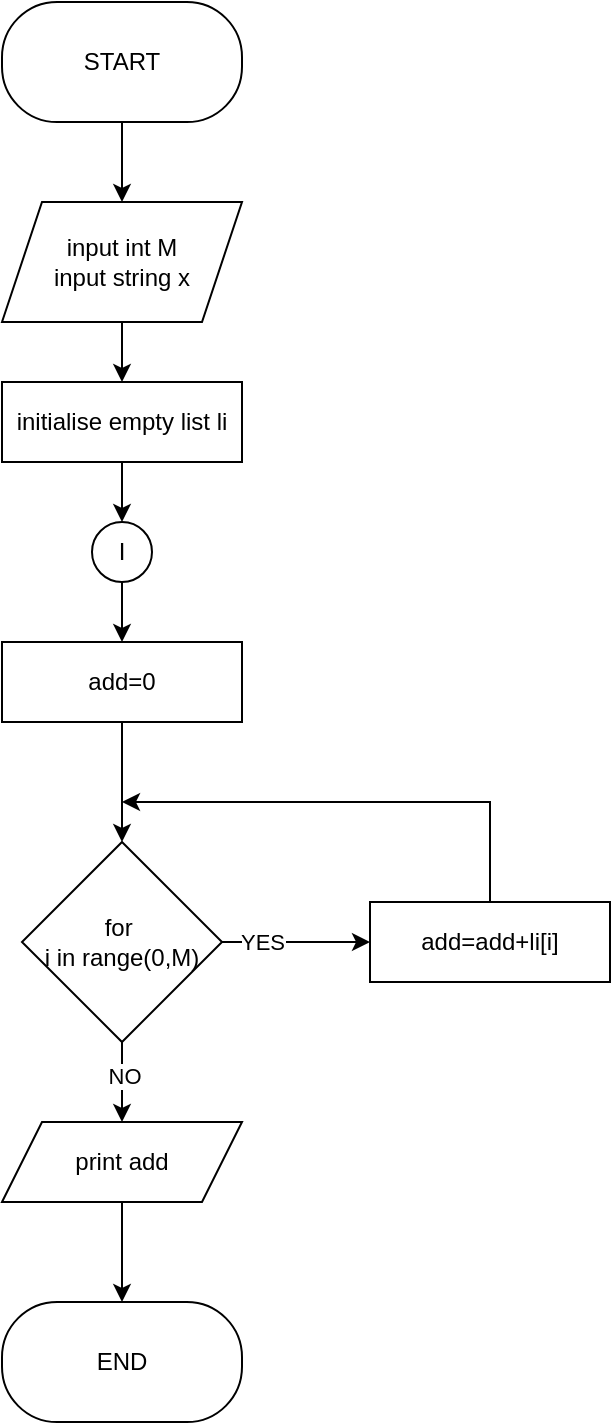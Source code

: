 <mxfile version="24.2.5" type="github" pages="11">
  <diagram id="C5RBs43oDa-KdzZeNtuy" name="Page-1">
    <mxGraphModel dx="1261" dy="636" grid="1" gridSize="10" guides="1" tooltips="1" connect="1" arrows="1" fold="1" page="1" pageScale="1" pageWidth="827" pageHeight="1169" math="0" shadow="0">
      <root>
        <mxCell id="WIyWlLk6GJQsqaUBKTNV-0" />
        <mxCell id="WIyWlLk6GJQsqaUBKTNV-1" parent="WIyWlLk6GJQsqaUBKTNV-0" />
        <mxCell id="RVxuQs3pCjiMWKY4kIl3-12" style="edgeStyle=orthogonalEdgeStyle;rounded=0;orthogonalLoop=1;jettySize=auto;html=1;exitX=0.5;exitY=1;exitDx=0;exitDy=0;entryX=0.5;entryY=0;entryDx=0;entryDy=0;" edge="1" parent="WIyWlLk6GJQsqaUBKTNV-1" source="RVxuQs3pCjiMWKY4kIl3-0" target="RVxuQs3pCjiMWKY4kIl3-3">
          <mxGeometry relative="1" as="geometry" />
        </mxCell>
        <mxCell id="RVxuQs3pCjiMWKY4kIl3-0" value="START" style="rounded=1;whiteSpace=wrap;html=1;arcSize=46;" vertex="1" parent="WIyWlLk6GJQsqaUBKTNV-1">
          <mxGeometry x="110" y="40" width="120" height="60" as="geometry" />
        </mxCell>
        <mxCell id="RVxuQs3pCjiMWKY4kIl3-1" value="END" style="rounded=1;whiteSpace=wrap;html=1;arcSize=46;" vertex="1" parent="WIyWlLk6GJQsqaUBKTNV-1">
          <mxGeometry x="110" y="690" width="120" height="60" as="geometry" />
        </mxCell>
        <mxCell id="RVxuQs3pCjiMWKY4kIl3-16" style="edgeStyle=orthogonalEdgeStyle;rounded=0;orthogonalLoop=1;jettySize=auto;html=1;exitX=0.5;exitY=1;exitDx=0;exitDy=0;entryX=0.5;entryY=0;entryDx=0;entryDy=0;" edge="1" parent="WIyWlLk6GJQsqaUBKTNV-1" source="RVxuQs3pCjiMWKY4kIl3-2" target="RVxuQs3pCjiMWKY4kIl3-5">
          <mxGeometry relative="1" as="geometry" />
        </mxCell>
        <mxCell id="RVxuQs3pCjiMWKY4kIl3-2" value="add=0" style="rounded=0;whiteSpace=wrap;html=1;" vertex="1" parent="WIyWlLk6GJQsqaUBKTNV-1">
          <mxGeometry x="110" y="360" width="120" height="40" as="geometry" />
        </mxCell>
        <mxCell id="RVxuQs3pCjiMWKY4kIl3-13" style="edgeStyle=orthogonalEdgeStyle;rounded=0;orthogonalLoop=1;jettySize=auto;html=1;exitX=0.5;exitY=1;exitDx=0;exitDy=0;entryX=0.5;entryY=0;entryDx=0;entryDy=0;" edge="1" parent="WIyWlLk6GJQsqaUBKTNV-1" source="RVxuQs3pCjiMWKY4kIl3-3" target="RVxuQs3pCjiMWKY4kIl3-7">
          <mxGeometry relative="1" as="geometry" />
        </mxCell>
        <mxCell id="RVxuQs3pCjiMWKY4kIl3-3" value="input int M&lt;div&gt;input string x&lt;/div&gt;" style="shape=parallelogram;perimeter=parallelogramPerimeter;whiteSpace=wrap;html=1;fixedSize=1;" vertex="1" parent="WIyWlLk6GJQsqaUBKTNV-1">
          <mxGeometry x="110" y="140" width="120" height="60" as="geometry" />
        </mxCell>
        <mxCell id="RVxuQs3pCjiMWKY4kIl3-15" style="edgeStyle=orthogonalEdgeStyle;rounded=0;orthogonalLoop=1;jettySize=auto;html=1;exitX=0.5;exitY=1;exitDx=0;exitDy=0;entryX=0.5;entryY=0;entryDx=0;entryDy=0;" edge="1" parent="WIyWlLk6GJQsqaUBKTNV-1" source="RVxuQs3pCjiMWKY4kIl3-4" target="RVxuQs3pCjiMWKY4kIl3-2">
          <mxGeometry relative="1" as="geometry" />
        </mxCell>
        <mxCell id="RVxuQs3pCjiMWKY4kIl3-4" value="I" style="ellipse;whiteSpace=wrap;html=1;aspect=fixed;" vertex="1" parent="WIyWlLk6GJQsqaUBKTNV-1">
          <mxGeometry x="155" y="300" width="30" height="30" as="geometry" />
        </mxCell>
        <mxCell id="RVxuQs3pCjiMWKY4kIl3-17" style="edgeStyle=orthogonalEdgeStyle;rounded=0;orthogonalLoop=1;jettySize=auto;html=1;exitX=0.5;exitY=1;exitDx=0;exitDy=0;entryX=0.5;entryY=0;entryDx=0;entryDy=0;" edge="1" parent="WIyWlLk6GJQsqaUBKTNV-1" source="RVxuQs3pCjiMWKY4kIl3-5" target="RVxuQs3pCjiMWKY4kIl3-11">
          <mxGeometry relative="1" as="geometry" />
        </mxCell>
        <mxCell id="3jt-VPrEsy2Ki4oMQ2Es-1" value="NO" style="edgeLabel;html=1;align=center;verticalAlign=middle;resizable=0;points=[];" vertex="1" connectable="0" parent="RVxuQs3pCjiMWKY4kIl3-17">
          <mxGeometry x="-0.172" y="1" relative="1" as="geometry">
            <mxPoint as="offset" />
          </mxGeometry>
        </mxCell>
        <mxCell id="RVxuQs3pCjiMWKY4kIl3-19" style="edgeStyle=orthogonalEdgeStyle;rounded=0;orthogonalLoop=1;jettySize=auto;html=1;exitX=1;exitY=0.5;exitDx=0;exitDy=0;entryX=0;entryY=0.5;entryDx=0;entryDy=0;" edge="1" parent="WIyWlLk6GJQsqaUBKTNV-1" source="RVxuQs3pCjiMWKY4kIl3-5" target="RVxuQs3pCjiMWKY4kIl3-6">
          <mxGeometry relative="1" as="geometry" />
        </mxCell>
        <mxCell id="3jt-VPrEsy2Ki4oMQ2Es-0" value="YES" style="edgeLabel;html=1;align=center;verticalAlign=middle;resizable=0;points=[];" vertex="1" connectable="0" parent="RVxuQs3pCjiMWKY4kIl3-19">
          <mxGeometry x="-0.453" relative="1" as="geometry">
            <mxPoint as="offset" />
          </mxGeometry>
        </mxCell>
        <mxCell id="RVxuQs3pCjiMWKY4kIl3-5" value="for&amp;nbsp;&lt;div&gt;i in range(0,M)&lt;/div&gt;" style="rhombus;whiteSpace=wrap;html=1;" vertex="1" parent="WIyWlLk6GJQsqaUBKTNV-1">
          <mxGeometry x="120" y="460" width="100" height="100" as="geometry" />
        </mxCell>
        <mxCell id="h3HzM7HPMlunvhvAfXAc-0" style="edgeStyle=orthogonalEdgeStyle;rounded=0;orthogonalLoop=1;jettySize=auto;html=1;exitX=0.5;exitY=0;exitDx=0;exitDy=0;" edge="1" parent="WIyWlLk6GJQsqaUBKTNV-1" source="RVxuQs3pCjiMWKY4kIl3-6">
          <mxGeometry relative="1" as="geometry">
            <mxPoint x="170" y="440" as="targetPoint" />
            <Array as="points">
              <mxPoint x="354" y="440" />
              <mxPoint x="201" y="440" />
            </Array>
          </mxGeometry>
        </mxCell>
        <mxCell id="RVxuQs3pCjiMWKY4kIl3-6" value="add=add+li[i]" style="rounded=0;whiteSpace=wrap;html=1;" vertex="1" parent="WIyWlLk6GJQsqaUBKTNV-1">
          <mxGeometry x="294" y="490" width="120" height="40" as="geometry" />
        </mxCell>
        <mxCell id="RVxuQs3pCjiMWKY4kIl3-14" style="edgeStyle=orthogonalEdgeStyle;rounded=0;orthogonalLoop=1;jettySize=auto;html=1;exitX=0.5;exitY=1;exitDx=0;exitDy=0;entryX=0.5;entryY=0;entryDx=0;entryDy=0;" edge="1" parent="WIyWlLk6GJQsqaUBKTNV-1" source="RVxuQs3pCjiMWKY4kIl3-7" target="RVxuQs3pCjiMWKY4kIl3-4">
          <mxGeometry relative="1" as="geometry" />
        </mxCell>
        <mxCell id="RVxuQs3pCjiMWKY4kIl3-7" value="initialise empty list li" style="rounded=0;whiteSpace=wrap;html=1;" vertex="1" parent="WIyWlLk6GJQsqaUBKTNV-1">
          <mxGeometry x="110" y="230" width="120" height="40" as="geometry" />
        </mxCell>
        <mxCell id="RVxuQs3pCjiMWKY4kIl3-18" style="edgeStyle=orthogonalEdgeStyle;rounded=0;orthogonalLoop=1;jettySize=auto;html=1;exitX=0.5;exitY=1;exitDx=0;exitDy=0;entryX=0.5;entryY=0;entryDx=0;entryDy=0;" edge="1" parent="WIyWlLk6GJQsqaUBKTNV-1" source="RVxuQs3pCjiMWKY4kIl3-11" target="RVxuQs3pCjiMWKY4kIl3-1">
          <mxGeometry relative="1" as="geometry" />
        </mxCell>
        <mxCell id="RVxuQs3pCjiMWKY4kIl3-11" value="print add" style="shape=parallelogram;perimeter=parallelogramPerimeter;whiteSpace=wrap;html=1;fixedSize=1;" vertex="1" parent="WIyWlLk6GJQsqaUBKTNV-1">
          <mxGeometry x="110" y="600" width="120" height="40" as="geometry" />
        </mxCell>
      </root>
    </mxGraphModel>
  </diagram>
  <diagram id="5mylmV2NmOQcOpB57m7O" name="Page-2">
    <mxGraphModel dx="1261" dy="636" grid="1" gridSize="10" guides="1" tooltips="1" connect="1" arrows="1" fold="1" page="1" pageScale="1" pageWidth="827" pageHeight="1169" math="0" shadow="0">
      <root>
        <mxCell id="0" />
        <mxCell id="1" parent="0" />
        <mxCell id="VU4PFcj9vpuYolGSLBWL-5" style="edgeStyle=orthogonalEdgeStyle;rounded=0;orthogonalLoop=1;jettySize=auto;html=1;exitX=0.5;exitY=1;exitDx=0;exitDy=0;entryX=0.5;entryY=0;entryDx=0;entryDy=0;" edge="1" parent="1" source="KNu51w0LrFlphX5pxO4v-1" target="KNu51w0LrFlphX5pxO4v-2">
          <mxGeometry relative="1" as="geometry" />
        </mxCell>
        <mxCell id="KNu51w0LrFlphX5pxO4v-1" value="I" style="ellipse;whiteSpace=wrap;html=1;aspect=fixed;" vertex="1" parent="1">
          <mxGeometry x="360.5" y="40" width="30" height="30" as="geometry" />
        </mxCell>
        <mxCell id="VU4PFcj9vpuYolGSLBWL-6" style="edgeStyle=orthogonalEdgeStyle;rounded=0;orthogonalLoop=1;jettySize=auto;html=1;exitX=0.5;exitY=1;exitDx=0;exitDy=0;entryX=0.5;entryY=0;entryDx=0;entryDy=0;" edge="1" parent="1" source="KNu51w0LrFlphX5pxO4v-2" target="KNu51w0LrFlphX5pxO4v-3">
          <mxGeometry relative="1" as="geometry" />
        </mxCell>
        <mxCell id="KNu51w0LrFlphX5pxO4v-2" value="initialise list sep with separators &#39; &#39;, &#39;,&#39;, &#39;;&#39;" style="rounded=0;whiteSpace=wrap;html=1;" vertex="1" parent="1">
          <mxGeometry x="313" y="110" width="125" height="50" as="geometry" />
        </mxCell>
        <mxCell id="VU4PFcj9vpuYolGSLBWL-7" style="edgeStyle=orthogonalEdgeStyle;rounded=0;orthogonalLoop=1;jettySize=auto;html=1;exitX=0.5;exitY=1;exitDx=0;exitDy=0;entryX=0.5;entryY=0;entryDx=0;entryDy=0;" edge="1" parent="1" source="KNu51w0LrFlphX5pxO4v-3" target="KNu51w0LrFlphX5pxO4v-4">
          <mxGeometry relative="1" as="geometry" />
        </mxCell>
        <mxCell id="KNu51w0LrFlphX5pxO4v-3" value="y=len(x)&lt;div&gt;i=0&lt;/div&gt;" style="rounded=0;whiteSpace=wrap;html=1;" vertex="1" parent="1">
          <mxGeometry x="315.5" y="190" width="120" height="40" as="geometry" />
        </mxCell>
        <mxCell id="VU4PFcj9vpuYolGSLBWL-8" style="edgeStyle=orthogonalEdgeStyle;rounded=0;orthogonalLoop=1;jettySize=auto;html=1;exitX=0.5;exitY=1;exitDx=0;exitDy=0;entryX=0.5;entryY=0;entryDx=0;entryDy=0;" edge="1" parent="1" source="KNu51w0LrFlphX5pxO4v-4" target="q8HNoRNN5ZH4drquieR--1">
          <mxGeometry relative="1" as="geometry" />
        </mxCell>
        <mxCell id="VU4PFcj9vpuYolGSLBWL-9" value="YES" style="edgeLabel;html=1;align=center;verticalAlign=middle;resizable=0;points=[];" vertex="1" connectable="0" parent="VU4PFcj9vpuYolGSLBWL-8">
          <mxGeometry x="-0.258" relative="1" as="geometry">
            <mxPoint as="offset" />
          </mxGeometry>
        </mxCell>
        <mxCell id="KNu51w0LrFlphX5pxO4v-4" value="while i&amp;lt;y" style="rhombus;whiteSpace=wrap;html=1;" vertex="1" parent="1">
          <mxGeometry x="325.5" y="270" width="100" height="100" as="geometry" />
        </mxCell>
        <mxCell id="VU4PFcj9vpuYolGSLBWL-10" style="edgeStyle=orthogonalEdgeStyle;rounded=0;orthogonalLoop=1;jettySize=auto;html=1;exitX=0.5;exitY=1;exitDx=0;exitDy=0;entryX=0.5;entryY=0;entryDx=0;entryDy=0;" edge="1" parent="1" source="q8HNoRNN5ZH4drquieR--1" target="q8HNoRNN5ZH4drquieR--2">
          <mxGeometry relative="1" as="geometry" />
        </mxCell>
        <mxCell id="q8HNoRNN5ZH4drquieR--1" value="empty string s&lt;div&gt;empty string sign&lt;/div&gt;" style="rounded=0;whiteSpace=wrap;html=1;" vertex="1" parent="1">
          <mxGeometry x="315.5" y="410" width="120" height="40" as="geometry" />
        </mxCell>
        <mxCell id="VU4PFcj9vpuYolGSLBWL-11" value="" style="edgeStyle=orthogonalEdgeStyle;rounded=0;orthogonalLoop=1;jettySize=auto;html=1;" edge="1" parent="1" source="q8HNoRNN5ZH4drquieR--2" target="VU4PFcj9vpuYolGSLBWL-1">
          <mxGeometry relative="1" as="geometry" />
        </mxCell>
        <mxCell id="VU4PFcj9vpuYolGSLBWL-12" value="YES" style="edgeLabel;html=1;align=center;verticalAlign=middle;resizable=0;points=[];" vertex="1" connectable="0" parent="VU4PFcj9vpuYolGSLBWL-11">
          <mxGeometry x="0.349" relative="1" as="geometry">
            <mxPoint y="-7" as="offset" />
          </mxGeometry>
        </mxCell>
        <mxCell id="q8HNoRNN5ZH4drquieR--2" value="while i&amp;lt;y&lt;div&gt;and x[i] not in sep&lt;/div&gt;" style="rhombus;whiteSpace=wrap;html=1;" vertex="1" parent="1">
          <mxGeometry x="320.5" y="480" width="110" height="110" as="geometry" />
        </mxCell>
        <mxCell id="VU4PFcj9vpuYolGSLBWL-13" value="" style="edgeStyle=orthogonalEdgeStyle;rounded=0;orthogonalLoop=1;jettySize=auto;html=1;" edge="1" parent="1" source="VU4PFcj9vpuYolGSLBWL-1" target="VU4PFcj9vpuYolGSLBWL-2">
          <mxGeometry relative="1" as="geometry" />
        </mxCell>
        <mxCell id="VU4PFcj9vpuYolGSLBWL-14" value="YES" style="edgeLabel;html=1;align=center;verticalAlign=middle;resizable=0;points=[];" vertex="1" connectable="0" parent="VU4PFcj9vpuYolGSLBWL-13">
          <mxGeometry x="-0.191" y="2" relative="1" as="geometry">
            <mxPoint as="offset" />
          </mxGeometry>
        </mxCell>
        <mxCell id="VU4PFcj9vpuYolGSLBWL-18" value="" style="edgeStyle=orthogonalEdgeStyle;rounded=0;orthogonalLoop=1;jettySize=auto;html=1;" edge="1" parent="1" source="VU4PFcj9vpuYolGSLBWL-1" target="VU4PFcj9vpuYolGSLBWL-3">
          <mxGeometry relative="1" as="geometry" />
        </mxCell>
        <mxCell id="VU4PFcj9vpuYolGSLBWL-1" value="if x[i]=&#39;+&#39; or &#39;-&#39;" style="rhombus;whiteSpace=wrap;html=1;" vertex="1" parent="1">
          <mxGeometry x="325.5" y="630" width="100" height="100" as="geometry" />
        </mxCell>
        <mxCell id="VU4PFcj9vpuYolGSLBWL-2" value="sign=x[i]&lt;div&gt;i+=1&lt;/div&gt;" style="rounded=0;whiteSpace=wrap;html=1;" vertex="1" parent="1">
          <mxGeometry x="490" y="660" width="120" height="40" as="geometry" />
        </mxCell>
        <mxCell id="VU4PFcj9vpuYolGSLBWL-19" style="edgeStyle=orthogonalEdgeStyle;rounded=0;orthogonalLoop=1;jettySize=auto;html=1;entryX=0.5;entryY=1;entryDx=0;entryDy=0;" edge="1" parent="1" source="VU4PFcj9vpuYolGSLBWL-3" target="VU4PFcj9vpuYolGSLBWL-4">
          <mxGeometry relative="1" as="geometry" />
        </mxCell>
        <mxCell id="VU4PFcj9vpuYolGSLBWL-31" style="edgeStyle=orthogonalEdgeStyle;rounded=0;orthogonalLoop=1;jettySize=auto;html=1;exitX=0.5;exitY=1;exitDx=0;exitDy=0;entryX=0.5;entryY=0;entryDx=0;entryDy=0;" edge="1" parent="1" source="VU4PFcj9vpuYolGSLBWL-3" target="VU4PFcj9vpuYolGSLBWL-21">
          <mxGeometry relative="1" as="geometry" />
        </mxCell>
        <mxCell id="VU4PFcj9vpuYolGSLBWL-3" value="s=s+x[i]" style="rounded=0;whiteSpace=wrap;html=1;" vertex="1" parent="1">
          <mxGeometry x="315.5" y="770" width="120" height="40" as="geometry" />
        </mxCell>
        <mxCell id="VU4PFcj9vpuYolGSLBWL-20" style="edgeStyle=orthogonalEdgeStyle;rounded=0;orthogonalLoop=1;jettySize=auto;html=1;" edge="1" parent="1" source="VU4PFcj9vpuYolGSLBWL-4">
          <mxGeometry relative="1" as="geometry">
            <mxPoint x="370" y="470" as="targetPoint" />
            <Array as="points">
              <mxPoint x="200" y="470" />
            </Array>
          </mxGeometry>
        </mxCell>
        <mxCell id="VU4PFcj9vpuYolGSLBWL-4" value="i+=1" style="rounded=0;whiteSpace=wrap;html=1;" vertex="1" parent="1">
          <mxGeometry x="140" y="650" width="120" height="40" as="geometry" />
        </mxCell>
        <mxCell id="VU4PFcj9vpuYolGSLBWL-22" style="edgeStyle=orthogonalEdgeStyle;rounded=0;orthogonalLoop=1;jettySize=auto;html=1;exitX=1;exitY=0.5;exitDx=0;exitDy=0;entryX=0;entryY=0.5;entryDx=0;entryDy=0;" edge="1" parent="1" source="VU4PFcj9vpuYolGSLBWL-21" target="VU4PFcj9vpuYolGSLBWL-23">
          <mxGeometry relative="1" as="geometry">
            <mxPoint x="460" y="890" as="targetPoint" />
          </mxGeometry>
        </mxCell>
        <mxCell id="VU4PFcj9vpuYolGSLBWL-24" value="YES" style="edgeLabel;html=1;align=center;verticalAlign=middle;resizable=0;points=[];" vertex="1" connectable="0" parent="VU4PFcj9vpuYolGSLBWL-22">
          <mxGeometry x="0.178" y="2" relative="1" as="geometry">
            <mxPoint x="-7" y="2" as="offset" />
          </mxGeometry>
        </mxCell>
        <mxCell id="VU4PFcj9vpuYolGSLBWL-39" value="" style="edgeStyle=orthogonalEdgeStyle;rounded=0;orthogonalLoop=1;jettySize=auto;html=1;" edge="1" parent="1" source="VU4PFcj9vpuYolGSLBWL-21" target="VU4PFcj9vpuYolGSLBWL-37">
          <mxGeometry relative="1" as="geometry" />
        </mxCell>
        <mxCell id="VU4PFcj9vpuYolGSLBWL-40" value="NO" style="edgeLabel;html=1;align=center;verticalAlign=middle;resizable=0;points=[];" vertex="1" connectable="0" parent="VU4PFcj9vpuYolGSLBWL-39">
          <mxGeometry x="-0.18" y="1" relative="1" as="geometry">
            <mxPoint as="offset" />
          </mxGeometry>
        </mxCell>
        <mxCell id="VU4PFcj9vpuYolGSLBWL-21" value="if s is not empty" style="rhombus;whiteSpace=wrap;html=1;" vertex="1" parent="1">
          <mxGeometry x="325.5" y="840" width="100" height="100" as="geometry" />
        </mxCell>
        <mxCell id="VU4PFcj9vpuYolGSLBWL-25" style="edgeStyle=orthogonalEdgeStyle;rounded=0;orthogonalLoop=1;jettySize=auto;html=1;exitX=1;exitY=0.5;exitDx=0;exitDy=0;entryX=0;entryY=0.5;entryDx=0;entryDy=0;" edge="1" parent="1" source="VU4PFcj9vpuYolGSLBWL-23" target="VU4PFcj9vpuYolGSLBWL-26">
          <mxGeometry relative="1" as="geometry">
            <mxPoint x="610" y="890" as="targetPoint" />
          </mxGeometry>
        </mxCell>
        <mxCell id="VU4PFcj9vpuYolGSLBWL-27" value="YES" style="edgeLabel;html=1;align=center;verticalAlign=middle;resizable=0;points=[];" vertex="1" connectable="0" parent="VU4PFcj9vpuYolGSLBWL-25">
          <mxGeometry x="-0.321" relative="1" as="geometry">
            <mxPoint as="offset" />
          </mxGeometry>
        </mxCell>
        <mxCell id="VU4PFcj9vpuYolGSLBWL-23" value="s=&#39;-&#39;" style="rhombus;whiteSpace=wrap;html=1;" vertex="1" parent="1">
          <mxGeometry x="480" y="840" width="100" height="100" as="geometry" />
        </mxCell>
        <mxCell id="VU4PFcj9vpuYolGSLBWL-26" value="li.append(-int(s))" style="rounded=0;whiteSpace=wrap;html=1;" vertex="1" parent="1">
          <mxGeometry x="620" y="870" width="120" height="40" as="geometry" />
        </mxCell>
        <mxCell id="VU4PFcj9vpuYolGSLBWL-28" value="li.append(int(s))" style="rounded=0;whiteSpace=wrap;html=1;" vertex="1" parent="1">
          <mxGeometry x="480" y="980" width="120" height="40" as="geometry" />
        </mxCell>
        <mxCell id="VU4PFcj9vpuYolGSLBWL-29" style="edgeStyle=orthogonalEdgeStyle;rounded=0;orthogonalLoop=1;jettySize=auto;html=1;exitX=0.5;exitY=1;exitDx=0;exitDy=0;entryX=0.424;entryY=-0.052;entryDx=0;entryDy=0;entryPerimeter=0;" edge="1" parent="1" source="VU4PFcj9vpuYolGSLBWL-23" target="VU4PFcj9vpuYolGSLBWL-28">
          <mxGeometry relative="1" as="geometry" />
        </mxCell>
        <mxCell id="VU4PFcj9vpuYolGSLBWL-30" value="NO" style="edgeLabel;html=1;align=center;verticalAlign=middle;resizable=0;points=[];" vertex="1" connectable="0" parent="VU4PFcj9vpuYolGSLBWL-29">
          <mxGeometry x="-0.043" y="1" relative="1" as="geometry">
            <mxPoint as="offset" />
          </mxGeometry>
        </mxCell>
        <mxCell id="VU4PFcj9vpuYolGSLBWL-41" style="edgeStyle=orthogonalEdgeStyle;rounded=0;orthogonalLoop=1;jettySize=auto;html=1;exitX=0;exitY=0.5;exitDx=0;exitDy=0;" edge="1" parent="1" source="VU4PFcj9vpuYolGSLBWL-37">
          <mxGeometry relative="1" as="geometry">
            <mxPoint x="370" y="243.725" as="targetPoint" />
            <Array as="points">
              <mxPoint x="80" y="1010" />
              <mxPoint x="80" y="240" />
              <mxPoint x="371" y="240" />
            </Array>
          </mxGeometry>
        </mxCell>
        <mxCell id="VU4PFcj9vpuYolGSLBWL-37" value="i+=1" style="rounded=0;whiteSpace=wrap;html=1;" vertex="1" parent="1">
          <mxGeometry x="315.5" y="990" width="120" height="40" as="geometry" />
        </mxCell>
      </root>
    </mxGraphModel>
  </diagram>
  <diagram id="EVsH7kc7Q2e6F8-eq9Dc" name="Page-3">
    <mxGraphModel dx="1261" dy="636" grid="1" gridSize="10" guides="1" tooltips="1" connect="1" arrows="1" fold="1" page="1" pageScale="1" pageWidth="827" pageHeight="1169" math="0" shadow="0">
      <root>
        <mxCell id="0" />
        <mxCell id="1" parent="0" />
        <mxCell id="UwHK_UtlC-lU4RkZaa2--1" style="edgeStyle=orthogonalEdgeStyle;rounded=0;orthogonalLoop=1;jettySize=auto;html=1;exitX=0.5;exitY=1;exitDx=0;exitDy=0;entryX=0.5;entryY=0;entryDx=0;entryDy=0;" edge="1" parent="1" source="UwHK_UtlC-lU4RkZaa2--2" target="UwHK_UtlC-lU4RkZaa2--7">
          <mxGeometry relative="1" as="geometry" />
        </mxCell>
        <mxCell id="UwHK_UtlC-lU4RkZaa2--2" value="START" style="rounded=1;whiteSpace=wrap;html=1;arcSize=46;" vertex="1" parent="1">
          <mxGeometry x="110" y="40" width="120" height="60" as="geometry" />
        </mxCell>
        <mxCell id="UwHK_UtlC-lU4RkZaa2--3" value="END" style="rounded=1;whiteSpace=wrap;html=1;arcSize=46;" vertex="1" parent="1">
          <mxGeometry x="110" y="800" width="120" height="60" as="geometry" />
        </mxCell>
        <mxCell id="UwHK_UtlC-lU4RkZaa2--4" style="edgeStyle=orthogonalEdgeStyle;rounded=0;orthogonalLoop=1;jettySize=auto;html=1;exitX=0.5;exitY=1;exitDx=0;exitDy=0;entryX=0.5;entryY=0;entryDx=0;entryDy=0;" edge="1" parent="1" source="UwHK_UtlC-lU4RkZaa2--5" target="UwHK_UtlC-lU4RkZaa2--14">
          <mxGeometry relative="1" as="geometry" />
        </mxCell>
        <mxCell id="UwHK_UtlC-lU4RkZaa2--5" value="found=0&lt;div&gt;j=0&lt;/div&gt;" style="rounded=0;whiteSpace=wrap;html=1;" vertex="1" parent="1">
          <mxGeometry x="110" y="360" width="120" height="40" as="geometry" />
        </mxCell>
        <mxCell id="UwHK_UtlC-lU4RkZaa2--6" style="edgeStyle=orthogonalEdgeStyle;rounded=0;orthogonalLoop=1;jettySize=auto;html=1;exitX=0.5;exitY=1;exitDx=0;exitDy=0;entryX=0.5;entryY=0;entryDx=0;entryDy=0;" edge="1" parent="1" source="UwHK_UtlC-lU4RkZaa2--7" target="UwHK_UtlC-lU4RkZaa2--18">
          <mxGeometry relative="1" as="geometry" />
        </mxCell>
        <mxCell id="UwHK_UtlC-lU4RkZaa2--7" value="input int M&lt;div&gt;input string x&lt;/div&gt;&lt;div&gt;input int N&lt;/div&gt;" style="shape=parallelogram;perimeter=parallelogramPerimeter;whiteSpace=wrap;html=1;fixedSize=1;" vertex="1" parent="1">
          <mxGeometry x="110" y="140" width="120" height="60" as="geometry" />
        </mxCell>
        <mxCell id="UwHK_UtlC-lU4RkZaa2--8" style="edgeStyle=orthogonalEdgeStyle;rounded=0;orthogonalLoop=1;jettySize=auto;html=1;exitX=0.5;exitY=1;exitDx=0;exitDy=0;entryX=0.5;entryY=0;entryDx=0;entryDy=0;" edge="1" parent="1" source="UwHK_UtlC-lU4RkZaa2--9" target="UwHK_UtlC-lU4RkZaa2--5">
          <mxGeometry relative="1" as="geometry" />
        </mxCell>
        <mxCell id="UwHK_UtlC-lU4RkZaa2--9" value="I" style="ellipse;whiteSpace=wrap;html=1;aspect=fixed;" vertex="1" parent="1">
          <mxGeometry x="155" y="300" width="30" height="30" as="geometry" />
        </mxCell>
        <mxCell id="UwHK_UtlC-lU4RkZaa2--12" style="edgeStyle=orthogonalEdgeStyle;rounded=0;orthogonalLoop=1;jettySize=auto;html=1;exitX=1;exitY=0.5;exitDx=0;exitDy=0;entryX=0;entryY=0.5;entryDx=0;entryDy=0;" edge="1" parent="1" source="UwHK_UtlC-lU4RkZaa2--14">
          <mxGeometry relative="1" as="geometry">
            <mxPoint x="294" y="510" as="targetPoint" />
          </mxGeometry>
        </mxCell>
        <mxCell id="UwHK_UtlC-lU4RkZaa2--13" value="YES" style="edgeLabel;html=1;align=center;verticalAlign=middle;resizable=0;points=[];" vertex="1" connectable="0" parent="UwHK_UtlC-lU4RkZaa2--12">
          <mxGeometry x="-0.453" relative="1" as="geometry">
            <mxPoint as="offset" />
          </mxGeometry>
        </mxCell>
        <mxCell id="UwHK_UtlC-lU4RkZaa2--34" value="" style="edgeStyle=orthogonalEdgeStyle;rounded=0;orthogonalLoop=1;jettySize=auto;html=1;" edge="1" parent="1" source="UwHK_UtlC-lU4RkZaa2--14" target="UwHK_UtlC-lU4RkZaa2--26">
          <mxGeometry relative="1" as="geometry" />
        </mxCell>
        <mxCell id="UwHK_UtlC-lU4RkZaa2--14" value="for&amp;nbsp;&lt;div&gt;i in range(0,M)&lt;/div&gt;" style="rhombus;whiteSpace=wrap;html=1;" vertex="1" parent="1">
          <mxGeometry x="120" y="460" width="100" height="100" as="geometry" />
        </mxCell>
        <mxCell id="UwHK_UtlC-lU4RkZaa2--17" style="edgeStyle=orthogonalEdgeStyle;rounded=0;orthogonalLoop=1;jettySize=auto;html=1;exitX=0.5;exitY=1;exitDx=0;exitDy=0;entryX=0.5;entryY=0;entryDx=0;entryDy=0;" edge="1" parent="1" source="UwHK_UtlC-lU4RkZaa2--18" target="UwHK_UtlC-lU4RkZaa2--9">
          <mxGeometry relative="1" as="geometry" />
        </mxCell>
        <mxCell id="UwHK_UtlC-lU4RkZaa2--18" value="initialise empty list li" style="rounded=0;whiteSpace=wrap;html=1;" vertex="1" parent="1">
          <mxGeometry x="110" y="230" width="120" height="40" as="geometry" />
        </mxCell>
        <mxCell id="UwHK_UtlC-lU4RkZaa2--28" value="" style="edgeStyle=orthogonalEdgeStyle;rounded=0;orthogonalLoop=1;jettySize=auto;html=1;" edge="1" parent="1" source="UwHK_UtlC-lU4RkZaa2--20" target="UwHK_UtlC-lU4RkZaa2--3">
          <mxGeometry relative="1" as="geometry" />
        </mxCell>
        <mxCell id="UwHK_UtlC-lU4RkZaa2--20" value="print add" style="shape=parallelogram;perimeter=parallelogramPerimeter;whiteSpace=wrap;html=1;fixedSize=1;" vertex="1" parent="1">
          <mxGeometry x="110" y="720" width="120" height="40" as="geometry" />
        </mxCell>
        <mxCell id="UwHK_UtlC-lU4RkZaa2--23" value="" style="edgeStyle=orthogonalEdgeStyle;rounded=0;orthogonalLoop=1;jettySize=auto;html=1;" edge="1" parent="1" source="UwHK_UtlC-lU4RkZaa2--21" target="UwHK_UtlC-lU4RkZaa2--22">
          <mxGeometry relative="1" as="geometry" />
        </mxCell>
        <mxCell id="UwHK_UtlC-lU4RkZaa2--21" value="if N==li[i]" style="rhombus;whiteSpace=wrap;html=1;" vertex="1" parent="1">
          <mxGeometry x="290" y="460" width="100" height="100" as="geometry" />
        </mxCell>
        <mxCell id="UwHK_UtlC-lU4RkZaa2--25" style="edgeStyle=orthogonalEdgeStyle;rounded=0;orthogonalLoop=1;jettySize=auto;html=1;exitX=0.5;exitY=0;exitDx=0;exitDy=0;" edge="1" parent="1" source="UwHK_UtlC-lU4RkZaa2--22">
          <mxGeometry relative="1" as="geometry">
            <mxPoint x="170" y="440" as="targetPoint" />
            <Array as="points">
              <mxPoint x="480" y="440" />
            </Array>
          </mxGeometry>
        </mxCell>
        <mxCell id="UwHK_UtlC-lU4RkZaa2--22" value="found=1&lt;div&gt;j=i&lt;/div&gt;" style="rounded=0;whiteSpace=wrap;html=1;" vertex="1" parent="1">
          <mxGeometry x="420" y="490" width="120" height="40" as="geometry" />
        </mxCell>
        <mxCell id="UwHK_UtlC-lU4RkZaa2--29" value="" style="edgeStyle=orthogonalEdgeStyle;rounded=0;orthogonalLoop=1;jettySize=auto;html=1;" edge="1" parent="1" source="UwHK_UtlC-lU4RkZaa2--26" target="UwHK_UtlC-lU4RkZaa2--27">
          <mxGeometry relative="1" as="geometry" />
        </mxCell>
        <mxCell id="UwHK_UtlC-lU4RkZaa2--31" value="YES" style="edgeLabel;html=1;align=center;verticalAlign=middle;resizable=0;points=[];" vertex="1" connectable="0" parent="UwHK_UtlC-lU4RkZaa2--29">
          <mxGeometry x="-0.136" relative="1" as="geometry">
            <mxPoint as="offset" />
          </mxGeometry>
        </mxCell>
        <mxCell id="UwHK_UtlC-lU4RkZaa2--30" value="" style="edgeStyle=orthogonalEdgeStyle;rounded=0;orthogonalLoop=1;jettySize=auto;html=1;" edge="1" parent="1" source="UwHK_UtlC-lU4RkZaa2--26" target="UwHK_UtlC-lU4RkZaa2--20">
          <mxGeometry relative="1" as="geometry" />
        </mxCell>
        <mxCell id="UwHK_UtlC-lU4RkZaa2--32" value="NO" style="edgeLabel;html=1;align=center;verticalAlign=middle;resizable=0;points=[];" vertex="1" connectable="0" parent="UwHK_UtlC-lU4RkZaa2--30">
          <mxGeometry x="-0.691" relative="1" as="geometry">
            <mxPoint as="offset" />
          </mxGeometry>
        </mxCell>
        <mxCell id="UwHK_UtlC-lU4RkZaa2--26" value="if found==0" style="rhombus;whiteSpace=wrap;html=1;" vertex="1" parent="1">
          <mxGeometry x="120" y="590" width="100" height="100" as="geometry" />
        </mxCell>
        <mxCell id="UwHK_UtlC-lU4RkZaa2--33" style="edgeStyle=orthogonalEdgeStyle;rounded=0;orthogonalLoop=1;jettySize=auto;html=1;exitX=1;exitY=0.5;exitDx=0;exitDy=0;entryX=1;entryY=0.5;entryDx=0;entryDy=0;" edge="1" parent="1" source="UwHK_UtlC-lU4RkZaa2--27" target="UwHK_UtlC-lU4RkZaa2--3">
          <mxGeometry relative="1" as="geometry">
            <Array as="points">
              <mxPoint x="410" y="640" />
              <mxPoint x="410" y="830" />
            </Array>
          </mxGeometry>
        </mxCell>
        <mxCell id="UwHK_UtlC-lU4RkZaa2--27" value="print j" style="shape=parallelogram;perimeter=parallelogramPerimeter;whiteSpace=wrap;html=1;fixedSize=1;" vertex="1" parent="1">
          <mxGeometry x="260" y="620" width="120" height="40" as="geometry" />
        </mxCell>
      </root>
    </mxGraphModel>
  </diagram>
  <diagram id="R9oTxeWsCRVk4RcvAJ7S" name="Page-4">
    <mxGraphModel dx="1261" dy="636" grid="1" gridSize="10" guides="1" tooltips="1" connect="1" arrows="1" fold="1" page="1" pageScale="1" pageWidth="827" pageHeight="1169" math="0" shadow="0">
      <root>
        <mxCell id="0" />
        <mxCell id="1" parent="0" />
        <mxCell id="lYfBllmDXqWvDnXqMIag-1" style="edgeStyle=orthogonalEdgeStyle;rounded=0;orthogonalLoop=1;jettySize=auto;html=1;exitX=0.5;exitY=1;exitDx=0;exitDy=0;entryX=0.5;entryY=0;entryDx=0;entryDy=0;" edge="1" parent="1" source="lYfBllmDXqWvDnXqMIag-2" target="lYfBllmDXqWvDnXqMIag-4">
          <mxGeometry relative="1" as="geometry" />
        </mxCell>
        <mxCell id="lYfBllmDXqWvDnXqMIag-2" value="I" style="ellipse;whiteSpace=wrap;html=1;aspect=fixed;" vertex="1" parent="1">
          <mxGeometry x="360.5" y="40" width="30" height="30" as="geometry" />
        </mxCell>
        <mxCell id="lYfBllmDXqWvDnXqMIag-3" style="edgeStyle=orthogonalEdgeStyle;rounded=0;orthogonalLoop=1;jettySize=auto;html=1;exitX=0.5;exitY=1;exitDx=0;exitDy=0;entryX=0.5;entryY=0;entryDx=0;entryDy=0;" edge="1" parent="1" source="lYfBllmDXqWvDnXqMIag-4" target="lYfBllmDXqWvDnXqMIag-6">
          <mxGeometry relative="1" as="geometry" />
        </mxCell>
        <mxCell id="lYfBllmDXqWvDnXqMIag-4" value="initialise list sep with separators &#39; &#39;, &#39;,&#39;, &#39;;&#39;" style="rounded=0;whiteSpace=wrap;html=1;" vertex="1" parent="1">
          <mxGeometry x="313" y="110" width="125" height="50" as="geometry" />
        </mxCell>
        <mxCell id="lYfBllmDXqWvDnXqMIag-5" style="edgeStyle=orthogonalEdgeStyle;rounded=0;orthogonalLoop=1;jettySize=auto;html=1;exitX=0.5;exitY=1;exitDx=0;exitDy=0;entryX=0.5;entryY=0;entryDx=0;entryDy=0;" edge="1" parent="1" source="lYfBllmDXqWvDnXqMIag-6" target="lYfBllmDXqWvDnXqMIag-9">
          <mxGeometry relative="1" as="geometry" />
        </mxCell>
        <mxCell id="lYfBllmDXqWvDnXqMIag-6" value="y=len(x)&lt;div&gt;i=0&lt;/div&gt;" style="rounded=0;whiteSpace=wrap;html=1;" vertex="1" parent="1">
          <mxGeometry x="315.5" y="190" width="120" height="40" as="geometry" />
        </mxCell>
        <mxCell id="lYfBllmDXqWvDnXqMIag-7" style="edgeStyle=orthogonalEdgeStyle;rounded=0;orthogonalLoop=1;jettySize=auto;html=1;exitX=0.5;exitY=1;exitDx=0;exitDy=0;entryX=0.5;entryY=0;entryDx=0;entryDy=0;" edge="1" parent="1" source="lYfBllmDXqWvDnXqMIag-9" target="lYfBllmDXqWvDnXqMIag-11">
          <mxGeometry relative="1" as="geometry" />
        </mxCell>
        <mxCell id="lYfBllmDXqWvDnXqMIag-8" value="YES" style="edgeLabel;html=1;align=center;verticalAlign=middle;resizable=0;points=[];" vertex="1" connectable="0" parent="lYfBllmDXqWvDnXqMIag-7">
          <mxGeometry x="-0.258" relative="1" as="geometry">
            <mxPoint as="offset" />
          </mxGeometry>
        </mxCell>
        <mxCell id="lYfBllmDXqWvDnXqMIag-9" value="while i&amp;lt;y" style="rhombus;whiteSpace=wrap;html=1;" vertex="1" parent="1">
          <mxGeometry x="325.5" y="270" width="100" height="100" as="geometry" />
        </mxCell>
        <mxCell id="lYfBllmDXqWvDnXqMIag-10" style="edgeStyle=orthogonalEdgeStyle;rounded=0;orthogonalLoop=1;jettySize=auto;html=1;exitX=0.5;exitY=1;exitDx=0;exitDy=0;entryX=0.5;entryY=0;entryDx=0;entryDy=0;" edge="1" parent="1" source="lYfBllmDXqWvDnXqMIag-11" target="lYfBllmDXqWvDnXqMIag-14">
          <mxGeometry relative="1" as="geometry" />
        </mxCell>
        <mxCell id="lYfBllmDXqWvDnXqMIag-11" value="empty string s" style="rounded=0;whiteSpace=wrap;html=1;" vertex="1" parent="1">
          <mxGeometry x="315.5" y="410" width="120" height="40" as="geometry" />
        </mxCell>
        <mxCell id="lYfBllmDXqWvDnXqMIag-12" value="" style="edgeStyle=orthogonalEdgeStyle;rounded=0;orthogonalLoop=1;jettySize=auto;html=1;entryX=0.5;entryY=0;entryDx=0;entryDy=0;" edge="1" parent="1" source="lYfBllmDXqWvDnXqMIag-14" target="lYfBllmDXqWvDnXqMIag-22">
          <mxGeometry relative="1" as="geometry">
            <mxPoint x="375.5" y="630" as="targetPoint" />
          </mxGeometry>
        </mxCell>
        <mxCell id="lYfBllmDXqWvDnXqMIag-13" value="YES" style="edgeLabel;html=1;align=center;verticalAlign=middle;resizable=0;points=[];" vertex="1" connectable="0" parent="lYfBllmDXqWvDnXqMIag-12">
          <mxGeometry x="0.349" relative="1" as="geometry">
            <mxPoint y="-7" as="offset" />
          </mxGeometry>
        </mxCell>
        <mxCell id="lYfBllmDXqWvDnXqMIag-14" value="while i&amp;lt;y&lt;div&gt;and x[i] not in sep&lt;/div&gt;" style="rhombus;whiteSpace=wrap;html=1;" vertex="1" parent="1">
          <mxGeometry x="320.5" y="480" width="110" height="110" as="geometry" />
        </mxCell>
        <mxCell id="lYfBllmDXqWvDnXqMIag-20" style="edgeStyle=orthogonalEdgeStyle;rounded=0;orthogonalLoop=1;jettySize=auto;html=1;entryX=0.5;entryY=1;entryDx=0;entryDy=0;" edge="1" parent="1" source="lYfBllmDXqWvDnXqMIag-22" target="lYfBllmDXqWvDnXqMIag-24">
          <mxGeometry relative="1" as="geometry" />
        </mxCell>
        <mxCell id="lYfBllmDXqWvDnXqMIag-38" value="" style="edgeStyle=orthogonalEdgeStyle;rounded=0;orthogonalLoop=1;jettySize=auto;html=1;" edge="1" parent="1" source="lYfBllmDXqWvDnXqMIag-22" target="lYfBllmDXqWvDnXqMIag-29">
          <mxGeometry relative="1" as="geometry" />
        </mxCell>
        <mxCell id="lYfBllmDXqWvDnXqMIag-22" value="s=s+x[i]" style="rounded=0;whiteSpace=wrap;html=1;" vertex="1" parent="1">
          <mxGeometry x="315.5" y="670" width="120" height="40" as="geometry" />
        </mxCell>
        <mxCell id="lYfBllmDXqWvDnXqMIag-23" style="edgeStyle=orthogonalEdgeStyle;rounded=0;orthogonalLoop=1;jettySize=auto;html=1;" edge="1" parent="1" source="lYfBllmDXqWvDnXqMIag-24">
          <mxGeometry relative="1" as="geometry">
            <mxPoint x="370" y="470" as="targetPoint" />
            <Array as="points">
              <mxPoint x="200" y="470" />
            </Array>
          </mxGeometry>
        </mxCell>
        <mxCell id="lYfBllmDXqWvDnXqMIag-24" value="i+=1" style="rounded=0;whiteSpace=wrap;html=1;" vertex="1" parent="1">
          <mxGeometry x="140" y="610" width="120" height="40" as="geometry" />
        </mxCell>
        <mxCell id="lYfBllmDXqWvDnXqMIag-25" style="edgeStyle=orthogonalEdgeStyle;rounded=0;orthogonalLoop=1;jettySize=auto;html=1;exitX=1;exitY=0.5;exitDx=0;exitDy=0;entryX=0;entryY=0.5;entryDx=0;entryDy=0;" edge="1" parent="1" source="lYfBllmDXqWvDnXqMIag-29">
          <mxGeometry relative="1" as="geometry">
            <mxPoint x="480" y="820" as="targetPoint" />
          </mxGeometry>
        </mxCell>
        <mxCell id="lYfBllmDXqWvDnXqMIag-26" value="YES" style="edgeLabel;html=1;align=center;verticalAlign=middle;resizable=0;points=[];" vertex="1" connectable="0" parent="lYfBllmDXqWvDnXqMIag-25">
          <mxGeometry x="0.178" y="2" relative="1" as="geometry">
            <mxPoint x="-7" y="2" as="offset" />
          </mxGeometry>
        </mxCell>
        <mxCell id="lYfBllmDXqWvDnXqMIag-27" value="" style="edgeStyle=orthogonalEdgeStyle;rounded=0;orthogonalLoop=1;jettySize=auto;html=1;" edge="1" parent="1" source="lYfBllmDXqWvDnXqMIag-29" target="lYfBllmDXqWvDnXqMIag-37">
          <mxGeometry relative="1" as="geometry" />
        </mxCell>
        <mxCell id="lYfBllmDXqWvDnXqMIag-28" value="NO" style="edgeLabel;html=1;align=center;verticalAlign=middle;resizable=0;points=[];" vertex="1" connectable="0" parent="lYfBllmDXqWvDnXqMIag-27">
          <mxGeometry x="-0.18" y="1" relative="1" as="geometry">
            <mxPoint as="offset" />
          </mxGeometry>
        </mxCell>
        <mxCell id="lYfBllmDXqWvDnXqMIag-29" value="if s is not empty" style="rhombus;whiteSpace=wrap;html=1;" vertex="1" parent="1">
          <mxGeometry x="325.5" y="770" width="100" height="100" as="geometry" />
        </mxCell>
        <mxCell id="lYfBllmDXqWvDnXqMIag-33" value="li.append(s)" style="rounded=0;whiteSpace=wrap;html=1;" vertex="1" parent="1">
          <mxGeometry x="480" y="800" width="120" height="40" as="geometry" />
        </mxCell>
        <mxCell id="lYfBllmDXqWvDnXqMIag-36" style="edgeStyle=orthogonalEdgeStyle;rounded=0;orthogonalLoop=1;jettySize=auto;html=1;exitX=0;exitY=0.5;exitDx=0;exitDy=0;" edge="1" parent="1" source="lYfBllmDXqWvDnXqMIag-37">
          <mxGeometry relative="1" as="geometry">
            <mxPoint x="370" y="243.725" as="targetPoint" />
            <Array as="points">
              <mxPoint x="80" y="950" />
              <mxPoint x="80" y="240" />
              <mxPoint x="371" y="240" />
            </Array>
          </mxGeometry>
        </mxCell>
        <mxCell id="lYfBllmDXqWvDnXqMIag-37" value="i+=1" style="rounded=0;whiteSpace=wrap;html=1;" vertex="1" parent="1">
          <mxGeometry x="315.5" y="930" width="120" height="40" as="geometry" />
        </mxCell>
      </root>
    </mxGraphModel>
  </diagram>
  <diagram id="ePUcPgVUZtC7cMHrYvZW" name="Page-5">
    <mxGraphModel dx="1261" dy="636" grid="1" gridSize="10" guides="1" tooltips="1" connect="1" arrows="1" fold="1" page="1" pageScale="1" pageWidth="827" pageHeight="1169" math="0" shadow="0">
      <root>
        <mxCell id="0" />
        <mxCell id="1" parent="0" />
        <mxCell id="8363-r26eQO506Y7VDTV-1" style="edgeStyle=orthogonalEdgeStyle;rounded=0;orthogonalLoop=1;jettySize=auto;html=1;exitX=0.5;exitY=1;exitDx=0;exitDy=0;entryX=0.5;entryY=0;entryDx=0;entryDy=0;" edge="1" parent="1" source="8363-r26eQO506Y7VDTV-2" target="8363-r26eQO506Y7VDTV-7">
          <mxGeometry relative="1" as="geometry" />
        </mxCell>
        <mxCell id="8363-r26eQO506Y7VDTV-2" value="START" style="rounded=1;whiteSpace=wrap;html=1;arcSize=46;" vertex="1" parent="1">
          <mxGeometry x="110" y="40" width="120" height="60" as="geometry" />
        </mxCell>
        <mxCell id="8363-r26eQO506Y7VDTV-3" value="END" style="rounded=1;whiteSpace=wrap;html=1;arcSize=46;" vertex="1" parent="1">
          <mxGeometry x="110" y="460" width="120" height="60" as="geometry" />
        </mxCell>
        <mxCell id="8363-r26eQO506Y7VDTV-4" style="edgeStyle=orthogonalEdgeStyle;rounded=0;orthogonalLoop=1;jettySize=auto;html=1;exitX=0.5;exitY=1;exitDx=0;exitDy=0;entryX=0.5;entryY=0;entryDx=0;entryDy=0;" edge="1" parent="1" source="8363-r26eQO506Y7VDTV-5">
          <mxGeometry relative="1" as="geometry">
            <mxPoint x="170" y="460" as="targetPoint" />
          </mxGeometry>
        </mxCell>
        <mxCell id="8363-r26eQO506Y7VDTV-5" value="reflection(li,m)" style="rounded=0;whiteSpace=wrap;html=1;" vertex="1" parent="1">
          <mxGeometry x="110" y="360" width="120" height="40" as="geometry" />
        </mxCell>
        <mxCell id="8363-r26eQO506Y7VDTV-6" style="edgeStyle=orthogonalEdgeStyle;rounded=0;orthogonalLoop=1;jettySize=auto;html=1;exitX=0.5;exitY=1;exitDx=0;exitDy=0;entryX=0.5;entryY=0;entryDx=0;entryDy=0;" edge="1" parent="1" source="8363-r26eQO506Y7VDTV-7" target="8363-r26eQO506Y7VDTV-18">
          <mxGeometry relative="1" as="geometry" />
        </mxCell>
        <mxCell id="8363-r26eQO506Y7VDTV-7" value="input int M&lt;div&gt;input string x&lt;/div&gt;" style="shape=parallelogram;perimeter=parallelogramPerimeter;whiteSpace=wrap;html=1;fixedSize=1;" vertex="1" parent="1">
          <mxGeometry x="110" y="140" width="120" height="60" as="geometry" />
        </mxCell>
        <mxCell id="8363-r26eQO506Y7VDTV-8" style="edgeStyle=orthogonalEdgeStyle;rounded=0;orthogonalLoop=1;jettySize=auto;html=1;exitX=0.5;exitY=1;exitDx=0;exitDy=0;entryX=0.5;entryY=0;entryDx=0;entryDy=0;" edge="1" parent="1" source="8363-r26eQO506Y7VDTV-9" target="8363-r26eQO506Y7VDTV-5">
          <mxGeometry relative="1" as="geometry" />
        </mxCell>
        <mxCell id="8363-r26eQO506Y7VDTV-9" value="I" style="ellipse;whiteSpace=wrap;html=1;aspect=fixed;" vertex="1" parent="1">
          <mxGeometry x="155" y="300" width="30" height="30" as="geometry" />
        </mxCell>
        <mxCell id="8363-r26eQO506Y7VDTV-17" style="edgeStyle=orthogonalEdgeStyle;rounded=0;orthogonalLoop=1;jettySize=auto;html=1;exitX=0.5;exitY=1;exitDx=0;exitDy=0;entryX=0.5;entryY=0;entryDx=0;entryDy=0;" edge="1" parent="1" source="8363-r26eQO506Y7VDTV-18" target="8363-r26eQO506Y7VDTV-9">
          <mxGeometry relative="1" as="geometry" />
        </mxCell>
        <mxCell id="8363-r26eQO506Y7VDTV-18" value="initialise empty list li&lt;div&gt;m=int(M)&lt;/div&gt;" style="rounded=0;whiteSpace=wrap;html=1;" vertex="1" parent="1">
          <mxGeometry x="110" y="230" width="120" height="40" as="geometry" />
        </mxCell>
      </root>
    </mxGraphModel>
  </diagram>
  <diagram id="-wWy0Yb9nNhsWhYQKYYa" name="Page-6">
    <mxGraphModel dx="1261" dy="636" grid="1" gridSize="10" guides="1" tooltips="1" connect="1" arrows="1" fold="1" page="1" pageScale="1" pageWidth="827" pageHeight="1169" math="0" shadow="0">
      <root>
        <mxCell id="0" />
        <mxCell id="1" parent="0" />
        <mxCell id="RsZSz6aGnayI5T3sGHed-1" value="END" style="rounded=1;whiteSpace=wrap;html=1;arcSize=46;" vertex="1" parent="1">
          <mxGeometry x="220" y="677" width="120" height="60" as="geometry" />
        </mxCell>
        <mxCell id="RsZSz6aGnayI5T3sGHed-2" style="edgeStyle=orthogonalEdgeStyle;rounded=0;orthogonalLoop=1;jettySize=auto;html=1;exitX=0.5;exitY=1;exitDx=0;exitDy=0;entryX=0.5;entryY=0;entryDx=0;entryDy=0;" edge="1" parent="1" source="RsZSz6aGnayI5T3sGHed-6">
          <mxGeometry relative="1" as="geometry">
            <mxPoint x="280" y="672" as="targetPoint" />
          </mxGeometry>
        </mxCell>
        <mxCell id="RsZSz6aGnayI5T3sGHed-3" value="NO" style="edgeLabel;html=1;align=center;verticalAlign=middle;resizable=0;points=[];" vertex="1" connectable="0" parent="RsZSz6aGnayI5T3sGHed-2">
          <mxGeometry x="-0.172" y="1" relative="1" as="geometry">
            <mxPoint as="offset" />
          </mxGeometry>
        </mxCell>
        <mxCell id="RsZSz6aGnayI5T3sGHed-4" style="edgeStyle=orthogonalEdgeStyle;rounded=0;orthogonalLoop=1;jettySize=auto;html=1;exitX=1;exitY=0.5;exitDx=0;exitDy=0;entryX=0;entryY=0.5;entryDx=0;entryDy=0;" edge="1" parent="1" source="RsZSz6aGnayI5T3sGHed-6">
          <mxGeometry relative="1" as="geometry">
            <mxPoint x="404" y="582" as="targetPoint" />
          </mxGeometry>
        </mxCell>
        <mxCell id="RsZSz6aGnayI5T3sGHed-5" value="YES" style="edgeLabel;html=1;align=center;verticalAlign=middle;resizable=0;points=[];" vertex="1" connectable="0" parent="RsZSz6aGnayI5T3sGHed-4">
          <mxGeometry x="-0.453" relative="1" as="geometry">
            <mxPoint as="offset" />
          </mxGeometry>
        </mxCell>
        <mxCell id="RsZSz6aGnayI5T3sGHed-6" value="for&amp;nbsp;&lt;div&gt;i in range(0,m)&lt;/div&gt;" style="rhombus;whiteSpace=wrap;html=1;" vertex="1" parent="1">
          <mxGeometry x="230" y="532" width="100" height="100" as="geometry" />
        </mxCell>
        <mxCell id="RsZSz6aGnayI5T3sGHed-7" value="" style="edgeStyle=orthogonalEdgeStyle;rounded=0;orthogonalLoop=1;jettySize=auto;html=1;" edge="1" parent="1" source="RsZSz6aGnayI5T3sGHed-8" target="RsZSz6aGnayI5T3sGHed-6">
          <mxGeometry relative="1" as="geometry" />
        </mxCell>
        <mxCell id="RsZSz6aGnayI5T3sGHed-8" value="reflection(li,m)" style="rounded=1;whiteSpace=wrap;html=1;arcSize=46;" vertex="1" parent="1">
          <mxGeometry x="220" y="432" width="120" height="60" as="geometry" />
        </mxCell>
        <mxCell id="RsZSz6aGnayI5T3sGHed-9" style="edgeStyle=orthogonalEdgeStyle;rounded=0;orthogonalLoop=1;jettySize=auto;html=1;" edge="1" parent="1" source="RsZSz6aGnayI5T3sGHed-10">
          <mxGeometry relative="1" as="geometry">
            <mxPoint x="280" y="522" as="targetPoint" />
            <Array as="points">
              <mxPoint x="475" y="522" />
            </Array>
          </mxGeometry>
        </mxCell>
        <mxCell id="RsZSz6aGnayI5T3sGHed-10" value="print(li[m-i-1])" style="shape=parallelogram;perimeter=parallelogramPerimeter;whiteSpace=wrap;html=1;fixedSize=1;" vertex="1" parent="1">
          <mxGeometry x="400" y="552" width="150" height="60" as="geometry" />
        </mxCell>
      </root>
    </mxGraphModel>
  </diagram>
  <diagram id="NyC_QQbkHZzwgtagg--C" name="Page-7">
    <mxGraphModel dx="1261" dy="636" grid="1" gridSize="10" guides="1" tooltips="1" connect="1" arrows="1" fold="1" page="1" pageScale="1" pageWidth="827" pageHeight="1169" math="0" shadow="0">
      <root>
        <mxCell id="0" />
        <mxCell id="1" parent="0" />
        <mxCell id="XpYdyO8HCp7796LqCXHw-1" style="edgeStyle=orthogonalEdgeStyle;rounded=0;orthogonalLoop=1;jettySize=auto;html=1;exitX=0.5;exitY=1;exitDx=0;exitDy=0;entryX=0.5;entryY=0;entryDx=0;entryDy=0;" edge="1" parent="1" target="XpYdyO8HCp7796LqCXHw-7">
          <mxGeometry relative="1" as="geometry">
            <mxPoint x="170" y="230" as="sourcePoint" />
          </mxGeometry>
        </mxCell>
        <mxCell id="XpYdyO8HCp7796LqCXHw-2" value="START" style="rounded=1;whiteSpace=wrap;html=1;arcSize=46;" vertex="1" parent="1">
          <mxGeometry x="110" y="170" width="120" height="60" as="geometry" />
        </mxCell>
        <mxCell id="XpYdyO8HCp7796LqCXHw-3" value="END" style="rounded=1;whiteSpace=wrap;html=1;arcSize=46;" vertex="1" parent="1">
          <mxGeometry x="110" y="820" width="120" height="60" as="geometry" />
        </mxCell>
        <mxCell id="XpYdyO8HCp7796LqCXHw-4" style="edgeStyle=orthogonalEdgeStyle;rounded=0;orthogonalLoop=1;jettySize=auto;html=1;exitX=0.5;exitY=1;exitDx=0;exitDy=0;entryX=0.5;entryY=0;entryDx=0;entryDy=0;" edge="1" parent="1" target="XpYdyO8HCp7796LqCXHw-14">
          <mxGeometry relative="1" as="geometry">
            <mxPoint x="170" y="400" as="sourcePoint" />
          </mxGeometry>
        </mxCell>
        <mxCell id="XpYdyO8HCp7796LqCXHw-6" style="edgeStyle=orthogonalEdgeStyle;rounded=0;orthogonalLoop=1;jettySize=auto;html=1;exitX=0.5;exitY=1;exitDx=0;exitDy=0;entryX=0.5;entryY=0;entryDx=0;entryDy=0;" edge="1" parent="1" source="XpYdyO8HCp7796LqCXHw-7" target="XpYdyO8HCp7796LqCXHw-18">
          <mxGeometry relative="1" as="geometry" />
        </mxCell>
        <mxCell id="XpYdyO8HCp7796LqCXHw-7" value="input int M&lt;div&gt;&lt;br&gt;&lt;/div&gt;" style="shape=parallelogram;perimeter=parallelogramPerimeter;whiteSpace=wrap;html=1;fixedSize=1;" vertex="1" parent="1">
          <mxGeometry x="110" y="270" width="120" height="40" as="geometry" />
        </mxCell>
        <mxCell id="XpYdyO8HCp7796LqCXHw-10" style="edgeStyle=orthogonalEdgeStyle;rounded=0;orthogonalLoop=1;jettySize=auto;html=1;exitX=0.5;exitY=1;exitDx=0;exitDy=0;entryX=0.5;entryY=0;entryDx=0;entryDy=0;" edge="1" parent="1" source="XpYdyO8HCp7796LqCXHw-14">
          <mxGeometry relative="1" as="geometry">
            <mxPoint x="170" y="600" as="targetPoint" />
          </mxGeometry>
        </mxCell>
        <mxCell id="XpYdyO8HCp7796LqCXHw-11" value="NO" style="edgeLabel;html=1;align=center;verticalAlign=middle;resizable=0;points=[];" vertex="1" connectable="0" parent="XpYdyO8HCp7796LqCXHw-10">
          <mxGeometry x="-0.172" y="1" relative="1" as="geometry">
            <mxPoint as="offset" />
          </mxGeometry>
        </mxCell>
        <mxCell id="XpYdyO8HCp7796LqCXHw-12" style="edgeStyle=orthogonalEdgeStyle;rounded=0;orthogonalLoop=1;jettySize=auto;html=1;exitX=1;exitY=0.5;exitDx=0;exitDy=0;entryX=0;entryY=0.5;entryDx=0;entryDy=0;" edge="1" parent="1" source="XpYdyO8HCp7796LqCXHw-14" target="XpYdyO8HCp7796LqCXHw-16">
          <mxGeometry relative="1" as="geometry" />
        </mxCell>
        <mxCell id="XpYdyO8HCp7796LqCXHw-13" value="YES" style="edgeLabel;html=1;align=center;verticalAlign=middle;resizable=0;points=[];" vertex="1" connectable="0" parent="XpYdyO8HCp7796LqCXHw-12">
          <mxGeometry x="-0.453" relative="1" as="geometry">
            <mxPoint as="offset" />
          </mxGeometry>
        </mxCell>
        <mxCell id="XpYdyO8HCp7796LqCXHw-14" value="for&amp;nbsp;&lt;div&gt;i in range(0,M)&lt;/div&gt;" style="rhombus;whiteSpace=wrap;html=1;" vertex="1" parent="1">
          <mxGeometry x="120" y="460" width="100" height="100" as="geometry" />
        </mxCell>
        <mxCell id="XpYdyO8HCp7796LqCXHw-15" style="edgeStyle=orthogonalEdgeStyle;rounded=0;orthogonalLoop=1;jettySize=auto;html=1;exitX=0.5;exitY=0;exitDx=0;exitDy=0;" edge="1" parent="1" source="XpYdyO8HCp7796LqCXHw-16">
          <mxGeometry relative="1" as="geometry">
            <mxPoint x="170" y="440" as="targetPoint" />
            <Array as="points">
              <mxPoint x="354" y="440" />
              <mxPoint x="201" y="440" />
            </Array>
          </mxGeometry>
        </mxCell>
        <mxCell id="XpYdyO8HCp7796LqCXHw-16" value="li.append(int(input()))" style="rounded=0;whiteSpace=wrap;html=1;" vertex="1" parent="1">
          <mxGeometry x="294" y="490" width="120" height="40" as="geometry" />
        </mxCell>
        <mxCell id="XpYdyO8HCp7796LqCXHw-18" value="initialise empty list li" style="rounded=0;whiteSpace=wrap;html=1;" vertex="1" parent="1">
          <mxGeometry x="110" y="360" width="120" height="40" as="geometry" />
        </mxCell>
        <mxCell id="XpYdyO8HCp7796LqCXHw-23" value="" style="edgeStyle=orthogonalEdgeStyle;rounded=0;orthogonalLoop=1;jettySize=auto;html=1;" edge="1" parent="1" source="XpYdyO8HCp7796LqCXHw-21" target="XpYdyO8HCp7796LqCXHw-22">
          <mxGeometry relative="1" as="geometry" />
        </mxCell>
        <mxCell id="XpYdyO8HCp7796LqCXHw-21" value="turn=turnaround(li)" style="rounded=0;whiteSpace=wrap;html=1;" vertex="1" parent="1">
          <mxGeometry x="110" y="600" width="120" height="40" as="geometry" />
        </mxCell>
        <mxCell id="XpYdyO8HCp7796LqCXHw-25" style="edgeStyle=orthogonalEdgeStyle;rounded=0;orthogonalLoop=1;jettySize=auto;html=1;entryX=0;entryY=0.5;entryDx=0;entryDy=0;" edge="1" parent="1" source="XpYdyO8HCp7796LqCXHw-22" target="XpYdyO8HCp7796LqCXHw-24">
          <mxGeometry relative="1" as="geometry" />
        </mxCell>
        <mxCell id="XpYdyO8HCp7796LqCXHw-26" value="YES" style="edgeLabel;html=1;align=center;verticalAlign=middle;resizable=0;points=[];" vertex="1" connectable="0" parent="XpYdyO8HCp7796LqCXHw-25">
          <mxGeometry x="-0.097" y="2" relative="1" as="geometry">
            <mxPoint as="offset" />
          </mxGeometry>
        </mxCell>
        <mxCell id="XpYdyO8HCp7796LqCXHw-27" value="" style="edgeStyle=orthogonalEdgeStyle;rounded=0;orthogonalLoop=1;jettySize=auto;html=1;" edge="1" parent="1" source="XpYdyO8HCp7796LqCXHw-22" target="XpYdyO8HCp7796LqCXHw-3">
          <mxGeometry relative="1" as="geometry" />
        </mxCell>
        <mxCell id="XpYdyO8HCp7796LqCXHw-28" value="NO" style="edgeLabel;html=1;align=center;verticalAlign=middle;resizable=0;points=[];" vertex="1" connectable="0" parent="XpYdyO8HCp7796LqCXHw-27">
          <mxGeometry x="-0.263" y="2" relative="1" as="geometry">
            <mxPoint as="offset" />
          </mxGeometry>
        </mxCell>
        <mxCell id="XpYdyO8HCp7796LqCXHw-22" value="for&amp;nbsp;&lt;div&gt;i in range(0,M)&lt;/div&gt;" style="rhombus;whiteSpace=wrap;html=1;" vertex="1" parent="1">
          <mxGeometry x="120" y="680" width="100" height="100" as="geometry" />
        </mxCell>
        <mxCell id="XpYdyO8HCp7796LqCXHw-30" style="edgeStyle=orthogonalEdgeStyle;rounded=0;orthogonalLoop=1;jettySize=auto;html=1;" edge="1" parent="1" source="XpYdyO8HCp7796LqCXHw-24">
          <mxGeometry relative="1" as="geometry">
            <mxPoint x="170" y="670" as="targetPoint" />
            <Array as="points">
              <mxPoint x="340" y="670" />
            </Array>
          </mxGeometry>
        </mxCell>
        <mxCell id="XpYdyO8HCp7796LqCXHw-24" value="&lt;div&gt;print(turn[i])&lt;/div&gt;" style="shape=parallelogram;perimeter=parallelogramPerimeter;whiteSpace=wrap;html=1;fixedSize=1;" vertex="1" parent="1">
          <mxGeometry x="280" y="710" width="120" height="40" as="geometry" />
        </mxCell>
      </root>
    </mxGraphModel>
  </diagram>
  <diagram id="xsc0mBxh-bBKBVbF19tm" name="Page-8">
    <mxGraphModel dx="1261" dy="636" grid="1" gridSize="10" guides="1" tooltips="1" connect="1" arrows="1" fold="1" page="1" pageScale="1" pageWidth="827" pageHeight="1169" math="0" shadow="0">
      <root>
        <mxCell id="0" />
        <mxCell id="1" parent="0" />
        <mxCell id="eqx2-gaGAnrIKnKLvJq2-1" style="edgeStyle=orthogonalEdgeStyle;rounded=0;orthogonalLoop=1;jettySize=auto;html=1;exitX=0.5;exitY=1;exitDx=0;exitDy=0;entryX=0.5;entryY=0;entryDx=0;entryDy=0;" edge="1" parent="1" target="eqx2-gaGAnrIKnKLvJq2-4">
          <mxGeometry relative="1" as="geometry">
            <mxPoint x="375.5" y="70" as="sourcePoint" />
          </mxGeometry>
        </mxCell>
        <mxCell id="eqx2-gaGAnrIKnKLvJq2-4" value="mid=4&lt;div&gt;length=len(li)&lt;/div&gt;&lt;div&gt;turnlist=[]&lt;/div&gt;" style="rounded=0;whiteSpace=wrap;html=1;" vertex="1" parent="1">
          <mxGeometry x="313" y="180" width="125" height="50" as="geometry" />
        </mxCell>
        <mxCell id="eqx2-gaGAnrIKnKLvJq2-5" style="edgeStyle=orthogonalEdgeStyle;rounded=0;orthogonalLoop=1;jettySize=auto;html=1;exitX=0.5;exitY=1;exitDx=0;exitDy=0;entryX=0.5;entryY=0;entryDx=0;entryDy=0;" edge="1" parent="1" target="eqx2-gaGAnrIKnKLvJq2-9">
          <mxGeometry relative="1" as="geometry">
            <mxPoint x="375.5" y="230" as="sourcePoint" />
          </mxGeometry>
        </mxCell>
        <mxCell id="eqx2-gaGAnrIKnKLvJq2-7" style="edgeStyle=orthogonalEdgeStyle;rounded=0;orthogonalLoop=1;jettySize=auto;html=1;exitX=0.5;exitY=1;exitDx=0;exitDy=0;entryX=0.5;entryY=0;entryDx=0;entryDy=0;" edge="1" parent="1" source="eqx2-gaGAnrIKnKLvJq2-9" target="eqx2-gaGAnrIKnKLvJq2-11">
          <mxGeometry relative="1" as="geometry" />
        </mxCell>
        <mxCell id="62DBGfp7GQFTxvfG-5xe-4" value="" style="edgeStyle=orthogonalEdgeStyle;rounded=0;orthogonalLoop=1;jettySize=auto;html=1;" edge="1" parent="1" source="eqx2-gaGAnrIKnKLvJq2-9" target="62DBGfp7GQFTxvfG-5xe-3">
          <mxGeometry relative="1" as="geometry" />
        </mxCell>
        <mxCell id="62DBGfp7GQFTxvfG-5xe-5" value="YES" style="edgeLabel;html=1;align=center;verticalAlign=middle;resizable=0;points=[];" vertex="1" connectable="0" parent="62DBGfp7GQFTxvfG-5xe-4">
          <mxGeometry x="-0.027" y="2" relative="1" as="geometry">
            <mxPoint as="offset" />
          </mxGeometry>
        </mxCell>
        <mxCell id="eqx2-gaGAnrIKnKLvJq2-9" value="for i in range(mid,length" style="rhombus;whiteSpace=wrap;html=1;" vertex="1" parent="1">
          <mxGeometry x="320.5" y="270" width="110" height="110" as="geometry" />
        </mxCell>
        <mxCell id="eqx2-gaGAnrIKnKLvJq2-10" style="edgeStyle=orthogonalEdgeStyle;rounded=0;orthogonalLoop=1;jettySize=auto;html=1;exitX=0.5;exitY=1;exitDx=0;exitDy=0;entryX=0.5;entryY=0;entryDx=0;entryDy=0;" edge="1" parent="1" source="eqx2-gaGAnrIKnKLvJq2-11" target="eqx2-gaGAnrIKnKLvJq2-14">
          <mxGeometry relative="1" as="geometry" />
        </mxCell>
        <mxCell id="eqx2-gaGAnrIKnKLvJq2-11" value="i=length%mid" style="rounded=0;whiteSpace=wrap;html=1;" vertex="1" parent="1">
          <mxGeometry x="315.5" y="410" width="120" height="40" as="geometry" />
        </mxCell>
        <mxCell id="eqx2-gaGAnrIKnKLvJq2-12" value="" style="edgeStyle=orthogonalEdgeStyle;rounded=0;orthogonalLoop=1;jettySize=auto;html=1;" edge="1" parent="1" source="eqx2-gaGAnrIKnKLvJq2-14" target="eqx2-gaGAnrIKnKLvJq2-18">
          <mxGeometry relative="1" as="geometry" />
        </mxCell>
        <mxCell id="eqx2-gaGAnrIKnKLvJq2-13" value="YES" style="edgeLabel;html=1;align=center;verticalAlign=middle;resizable=0;points=[];" vertex="1" connectable="0" parent="eqx2-gaGAnrIKnKLvJq2-12">
          <mxGeometry x="0.349" relative="1" as="geometry">
            <mxPoint y="-7" as="offset" />
          </mxGeometry>
        </mxCell>
        <mxCell id="62DBGfp7GQFTxvfG-5xe-17" value="" style="edgeStyle=orthogonalEdgeStyle;rounded=0;orthogonalLoop=1;jettySize=auto;html=1;" edge="1" parent="1" source="eqx2-gaGAnrIKnKLvJq2-14" target="62DBGfp7GQFTxvfG-5xe-16">
          <mxGeometry relative="1" as="geometry" />
        </mxCell>
        <mxCell id="62DBGfp7GQFTxvfG-5xe-18" value="NO" style="edgeLabel;html=1;align=center;verticalAlign=middle;resizable=0;points=[];" vertex="1" connectable="0" parent="62DBGfp7GQFTxvfG-5xe-17">
          <mxGeometry x="0.054" y="3" relative="1" as="geometry">
            <mxPoint as="offset" />
          </mxGeometry>
        </mxCell>
        <mxCell id="eqx2-gaGAnrIKnKLvJq2-14" value="while i&amp;lt;length" style="rhombus;whiteSpace=wrap;html=1;" vertex="1" parent="1">
          <mxGeometry x="320.5" y="480" width="110" height="110" as="geometry" />
        </mxCell>
        <mxCell id="eqx2-gaGAnrIKnKLvJq2-15" value="" style="edgeStyle=orthogonalEdgeStyle;rounded=0;orthogonalLoop=1;jettySize=auto;html=1;" edge="1" parent="1" source="eqx2-gaGAnrIKnKLvJq2-18" target="eqx2-gaGAnrIKnKLvJq2-19">
          <mxGeometry relative="1" as="geometry" />
        </mxCell>
        <mxCell id="eqx2-gaGAnrIKnKLvJq2-16" value="YES" style="edgeLabel;html=1;align=center;verticalAlign=middle;resizable=0;points=[];" vertex="1" connectable="0" parent="eqx2-gaGAnrIKnKLvJq2-15">
          <mxGeometry x="-0.191" y="2" relative="1" as="geometry">
            <mxPoint as="offset" />
          </mxGeometry>
        </mxCell>
        <mxCell id="eqx2-gaGAnrIKnKLvJq2-17" value="" style="edgeStyle=orthogonalEdgeStyle;rounded=0;orthogonalLoop=1;jettySize=auto;html=1;" edge="1" parent="1" source="eqx2-gaGAnrIKnKLvJq2-18" target="eqx2-gaGAnrIKnKLvJq2-22">
          <mxGeometry relative="1" as="geometry" />
        </mxCell>
        <mxCell id="62DBGfp7GQFTxvfG-5xe-7" value="NO" style="edgeLabel;html=1;align=center;verticalAlign=middle;resizable=0;points=[];" vertex="1" connectable="0" parent="eqx2-gaGAnrIKnKLvJq2-17">
          <mxGeometry x="-0.261" y="-1" relative="1" as="geometry">
            <mxPoint y="2" as="offset" />
          </mxGeometry>
        </mxCell>
        <mxCell id="eqx2-gaGAnrIKnKLvJq2-18" value="if&amp;nbsp;&lt;div&gt;len(turnlist)==length&lt;/div&gt;" style="rhombus;whiteSpace=wrap;html=1;" vertex="1" parent="1">
          <mxGeometry x="310.75" y="625" width="129.5" height="110" as="geometry" />
        </mxCell>
        <mxCell id="eqx2-gaGAnrIKnKLvJq2-19" value="break" style="rounded=0;whiteSpace=wrap;html=1;" vertex="1" parent="1">
          <mxGeometry x="490" y="660" width="120" height="40" as="geometry" />
        </mxCell>
        <mxCell id="eqx2-gaGAnrIKnKLvJq2-21" style="edgeStyle=orthogonalEdgeStyle;rounded=0;orthogonalLoop=1;jettySize=auto;html=1;exitX=0.5;exitY=1;exitDx=0;exitDy=0;entryX=0.5;entryY=0;entryDx=0;entryDy=0;" edge="1" parent="1" source="eqx2-gaGAnrIKnKLvJq2-22">
          <mxGeometry relative="1" as="geometry">
            <mxPoint x="375.5" y="840" as="targetPoint" />
          </mxGeometry>
        </mxCell>
        <mxCell id="eqx2-gaGAnrIKnKLvJq2-22" value="turnlist.append(li[i]" style="rounded=0;whiteSpace=wrap;html=1;" vertex="1" parent="1">
          <mxGeometry x="315.5" y="770" width="120" height="40" as="geometry" />
        </mxCell>
        <mxCell id="62DBGfp7GQFTxvfG-5xe-1" value="turnaround(li)" style="rounded=1;whiteSpace=wrap;html=1;arcSize=46;" vertex="1" parent="1">
          <mxGeometry x="315.5" y="70" width="120" height="60" as="geometry" />
        </mxCell>
        <mxCell id="62DBGfp7GQFTxvfG-5xe-6" style="edgeStyle=orthogonalEdgeStyle;rounded=0;orthogonalLoop=1;jettySize=auto;html=1;exitX=0.5;exitY=0;exitDx=0;exitDy=0;" edge="1" parent="1" source="62DBGfp7GQFTxvfG-5xe-3">
          <mxGeometry relative="1" as="geometry">
            <mxPoint x="380" y="260" as="targetPoint" />
            <Array as="points">
              <mxPoint x="540" y="260" />
            </Array>
          </mxGeometry>
        </mxCell>
        <mxCell id="62DBGfp7GQFTxvfG-5xe-3" value="turnlist.append(li[i])" style="rounded=0;whiteSpace=wrap;html=1;" vertex="1" parent="1">
          <mxGeometry x="480" y="305" width="120" height="40" as="geometry" />
        </mxCell>
        <mxCell id="62DBGfp7GQFTxvfG-5xe-13" value="" style="edgeStyle=orthogonalEdgeStyle;rounded=0;orthogonalLoop=1;jettySize=auto;html=1;" edge="1" parent="1" source="62DBGfp7GQFTxvfG-5xe-8" target="62DBGfp7GQFTxvfG-5xe-9">
          <mxGeometry relative="1" as="geometry" />
        </mxCell>
        <mxCell id="62DBGfp7GQFTxvfG-5xe-8" value="i+=1" style="rounded=0;whiteSpace=wrap;html=1;" vertex="1" parent="1">
          <mxGeometry x="315.5" y="840" width="120" height="40" as="geometry" />
        </mxCell>
        <mxCell id="62DBGfp7GQFTxvfG-5xe-11" value="" style="edgeStyle=orthogonalEdgeStyle;rounded=0;orthogonalLoop=1;jettySize=auto;html=1;" edge="1" parent="1" source="62DBGfp7GQFTxvfG-5xe-9" target="62DBGfp7GQFTxvfG-5xe-10">
          <mxGeometry relative="1" as="geometry" />
        </mxCell>
        <mxCell id="62DBGfp7GQFTxvfG-5xe-12" value="YES" style="edgeLabel;html=1;align=center;verticalAlign=middle;resizable=0;points=[];" vertex="1" connectable="0" parent="62DBGfp7GQFTxvfG-5xe-11">
          <mxGeometry x="-0.469" y="4" relative="1" as="geometry">
            <mxPoint x="11" y="4" as="offset" />
          </mxGeometry>
        </mxCell>
        <mxCell id="62DBGfp7GQFTxvfG-5xe-14" style="edgeStyle=orthogonalEdgeStyle;rounded=0;orthogonalLoop=1;jettySize=auto;html=1;exitX=0.5;exitY=1;exitDx=0;exitDy=0;" edge="1" parent="1" source="62DBGfp7GQFTxvfG-5xe-9">
          <mxGeometry relative="1" as="geometry">
            <mxPoint x="370" y="470" as="targetPoint" />
            <Array as="points">
              <mxPoint x="376" y="1040" />
              <mxPoint x="140" y="1040" />
              <mxPoint x="140" y="470" />
            </Array>
          </mxGeometry>
        </mxCell>
        <mxCell id="62DBGfp7GQFTxvfG-5xe-9" value="if i==mid" style="rhombus;whiteSpace=wrap;html=1;" vertex="1" parent="1">
          <mxGeometry x="325.5" y="920" width="100" height="100" as="geometry" />
        </mxCell>
        <mxCell id="62DBGfp7GQFTxvfG-5xe-10" value="i=0" style="rounded=0;whiteSpace=wrap;html=1;" vertex="1" parent="1">
          <mxGeometry x="480" y="950" width="120" height="40" as="geometry" />
        </mxCell>
        <mxCell id="62DBGfp7GQFTxvfG-5xe-16" value="return turnlist" style="rounded=1;whiteSpace=wrap;html=1;arcSize=46;" vertex="1" parent="1">
          <mxGeometry x="480" y="505" width="120" height="60" as="geometry" />
        </mxCell>
      </root>
    </mxGraphModel>
  </diagram>
  <diagram id="9cQcN_sxGWgxn36PBB-Y" name="Page-9">
    <mxGraphModel dx="1261" dy="636" grid="1" gridSize="10" guides="1" tooltips="1" connect="1" arrows="1" fold="1" page="1" pageScale="1" pageWidth="827" pageHeight="1169" math="0" shadow="0">
      <root>
        <mxCell id="0" />
        <mxCell id="1" parent="0" />
        <mxCell id="AyBBNKlO3g-WwQLPwG6Y-2" value="&lt;div&gt;mlist=[]&lt;/div&gt;&lt;div&gt;mlen=[]&lt;/div&gt;" style="rounded=0;whiteSpace=wrap;html=1;" vertex="1" parent="1">
          <mxGeometry x="313" y="180" width="125" height="50" as="geometry" />
        </mxCell>
        <mxCell id="AyBBNKlO3g-WwQLPwG6Y-3" style="edgeStyle=orthogonalEdgeStyle;rounded=0;orthogonalLoop=1;jettySize=auto;html=1;exitX=0.5;exitY=1;exitDx=0;exitDy=0;entryX=0.5;entryY=0;entryDx=0;entryDy=0;" edge="1" parent="1" target="AyBBNKlO3g-WwQLPwG6Y-7">
          <mxGeometry relative="1" as="geometry">
            <mxPoint x="375.5" y="230" as="sourcePoint" />
          </mxGeometry>
        </mxCell>
        <mxCell id="AyBBNKlO3g-WwQLPwG6Y-4" style="edgeStyle=orthogonalEdgeStyle;rounded=0;orthogonalLoop=1;jettySize=auto;html=1;exitX=0.5;exitY=1;exitDx=0;exitDy=0;entryX=0.5;entryY=0;entryDx=0;entryDy=0;" edge="1" parent="1" source="AyBBNKlO3g-WwQLPwG6Y-7" target="AyBBNKlO3g-WwQLPwG6Y-9">
          <mxGeometry relative="1" as="geometry" />
        </mxCell>
        <mxCell id="AyBBNKlO3g-WwQLPwG6Y-5" value="" style="edgeStyle=orthogonalEdgeStyle;rounded=0;orthogonalLoop=1;jettySize=auto;html=1;" edge="1" parent="1" source="AyBBNKlO3g-WwQLPwG6Y-7" target="IzS5yYrpyZK1lyDl8z0H-4">
          <mxGeometry relative="1" as="geometry">
            <mxPoint x="500" y="340" as="targetPoint" />
          </mxGeometry>
        </mxCell>
        <mxCell id="AyBBNKlO3g-WwQLPwG6Y-6" value="YES" style="edgeLabel;html=1;align=center;verticalAlign=middle;resizable=0;points=[];" vertex="1" connectable="0" parent="AyBBNKlO3g-WwQLPwG6Y-5">
          <mxGeometry x="-0.027" y="2" relative="1" as="geometry">
            <mxPoint as="offset" />
          </mxGeometry>
        </mxCell>
        <mxCell id="AyBBNKlO3g-WwQLPwG6Y-7" value="for e in range(0,m)" style="rhombus;whiteSpace=wrap;html=1;" vertex="1" parent="1">
          <mxGeometry x="320.5" y="270" width="110" height="110" as="geometry" />
        </mxCell>
        <mxCell id="AyBBNKlO3g-WwQLPwG6Y-8" style="edgeStyle=orthogonalEdgeStyle;rounded=0;orthogonalLoop=1;jettySize=auto;html=1;exitX=0.5;exitY=1;exitDx=0;exitDy=0;entryX=0.5;entryY=0;entryDx=0;entryDy=0;" edge="1" parent="1" source="AyBBNKlO3g-WwQLPwG6Y-9" target="AyBBNKlO3g-WwQLPwG6Y-14">
          <mxGeometry relative="1" as="geometry" />
        </mxCell>
        <mxCell id="AyBBNKlO3g-WwQLPwG6Y-9" value="sortedlist=[]" style="rounded=0;whiteSpace=wrap;html=1;" vertex="1" parent="1">
          <mxGeometry x="315.5" y="410" width="120" height="40" as="geometry" />
        </mxCell>
        <mxCell id="IzS5yYrpyZK1lyDl8z0H-11" value="" style="edgeStyle=orthogonalEdgeStyle;rounded=0;orthogonalLoop=1;jettySize=auto;html=1;" edge="1" parent="1" source="AyBBNKlO3g-WwQLPwG6Y-14" target="AyBBNKlO3g-WwQLPwG6Y-20">
          <mxGeometry relative="1" as="geometry" />
        </mxCell>
        <mxCell id="IzS5yYrpyZK1lyDl8z0H-12" value="YES" style="edgeLabel;html=1;align=center;verticalAlign=middle;resizable=0;points=[];" vertex="1" connectable="0" parent="IzS5yYrpyZK1lyDl8z0H-11">
          <mxGeometry x="-0.354" y="3" relative="1" as="geometry">
            <mxPoint as="offset" />
          </mxGeometry>
        </mxCell>
        <mxCell id="AyBBNKlO3g-WwQLPwG6Y-14" value="for e in range(0,m)" style="rhombus;whiteSpace=wrap;html=1;" vertex="1" parent="1">
          <mxGeometry x="320.5" y="480" width="110" height="110" as="geometry" />
        </mxCell>
        <mxCell id="IzS5yYrpyZK1lyDl8z0H-16" value="" style="edgeStyle=orthogonalEdgeStyle;rounded=0;orthogonalLoop=1;jettySize=auto;html=1;" edge="1" parent="1" source="AyBBNKlO3g-WwQLPwG6Y-20" target="IzS5yYrpyZK1lyDl8z0H-13">
          <mxGeometry relative="1" as="geometry" />
        </mxCell>
        <mxCell id="AyBBNKlO3g-WwQLPwG6Y-20" value="sortedlist=arrange(mlist[e],mlen[e]" style="rounded=0;whiteSpace=wrap;html=1;" vertex="1" parent="1">
          <mxGeometry x="279.63" y="630" width="191.75" height="60" as="geometry" />
        </mxCell>
        <mxCell id="IzS5yYrpyZK1lyDl8z0H-2" value="" style="edgeStyle=orthogonalEdgeStyle;rounded=0;orthogonalLoop=1;jettySize=auto;html=1;" edge="1" parent="1" source="AyBBNKlO3g-WwQLPwG6Y-23" target="IzS5yYrpyZK1lyDl8z0H-1">
          <mxGeometry relative="1" as="geometry" />
        </mxCell>
        <mxCell id="AyBBNKlO3g-WwQLPwG6Y-23" value="START" style="rounded=1;whiteSpace=wrap;html=1;arcSize=46;" vertex="1" parent="1">
          <mxGeometry x="315.5" y="20" width="120" height="60" as="geometry" />
        </mxCell>
        <mxCell id="IzS5yYrpyZK1lyDl8z0H-17" value="" style="edgeStyle=orthogonalEdgeStyle;rounded=0;orthogonalLoop=1;jettySize=auto;html=1;" edge="1" parent="1" source="AyBBNKlO3g-WwQLPwG6Y-31" target="IzS5yYrpyZK1lyDl8z0H-15">
          <mxGeometry relative="1" as="geometry" />
        </mxCell>
        <mxCell id="IzS5yYrpyZK1lyDl8z0H-18" value="YES" style="edgeLabel;html=1;align=center;verticalAlign=middle;resizable=0;points=[];" vertex="1" connectable="0" parent="IzS5yYrpyZK1lyDl8z0H-17">
          <mxGeometry x="-0.454" y="2" relative="1" as="geometry">
            <mxPoint as="offset" />
          </mxGeometry>
        </mxCell>
        <mxCell id="IzS5yYrpyZK1lyDl8z0H-22" value="" style="edgeStyle=orthogonalEdgeStyle;rounded=0;orthogonalLoop=1;jettySize=auto;html=1;" edge="1" parent="1" source="AyBBNKlO3g-WwQLPwG6Y-31" target="IzS5yYrpyZK1lyDl8z0H-21">
          <mxGeometry relative="1" as="geometry" />
        </mxCell>
        <mxCell id="IzS5yYrpyZK1lyDl8z0H-23" value="NO" style="edgeLabel;html=1;align=center;verticalAlign=middle;resizable=0;points=[];" vertex="1" connectable="0" parent="IzS5yYrpyZK1lyDl8z0H-22">
          <mxGeometry x="-0.354" y="-4" relative="1" as="geometry">
            <mxPoint as="offset" />
          </mxGeometry>
        </mxCell>
        <mxCell id="AyBBNKlO3g-WwQLPwG6Y-31" value="if f==mlen[e]-1" style="rhombus;whiteSpace=wrap;html=1;" vertex="1" parent="1">
          <mxGeometry x="325.51" y="860" width="100" height="100" as="geometry" />
        </mxCell>
        <mxCell id="IzS5yYrpyZK1lyDl8z0H-3" value="" style="edgeStyle=orthogonalEdgeStyle;rounded=0;orthogonalLoop=1;jettySize=auto;html=1;" edge="1" parent="1" source="IzS5yYrpyZK1lyDl8z0H-1" target="AyBBNKlO3g-WwQLPwG6Y-2">
          <mxGeometry relative="1" as="geometry" />
        </mxCell>
        <mxCell id="IzS5yYrpyZK1lyDl8z0H-1" value="input int m&lt;div&gt;&lt;br&gt;&lt;/div&gt;" style="shape=parallelogram;perimeter=parallelogramPerimeter;whiteSpace=wrap;html=1;fixedSize=1;" vertex="1" parent="1">
          <mxGeometry x="315.5" y="110" width="120" height="40" as="geometry" />
        </mxCell>
        <mxCell id="IzS5yYrpyZK1lyDl8z0H-8" value="" style="edgeStyle=orthogonalEdgeStyle;rounded=0;orthogonalLoop=1;jettySize=auto;html=1;" edge="1" parent="1" source="IzS5yYrpyZK1lyDl8z0H-4" target="IzS5yYrpyZK1lyDl8z0H-5">
          <mxGeometry relative="1" as="geometry" />
        </mxCell>
        <mxCell id="IzS5yYrpyZK1lyDl8z0H-4" value="input int M&lt;div&gt;&lt;br&gt;&lt;/div&gt;" style="shape=parallelogram;perimeter=parallelogramPerimeter;whiteSpace=wrap;html=1;fixedSize=1;" vertex="1" parent="1">
          <mxGeometry x="490" y="370" width="120" height="40" as="geometry" />
        </mxCell>
        <mxCell id="IzS5yYrpyZK1lyDl8z0H-9" value="" style="edgeStyle=orthogonalEdgeStyle;rounded=0;orthogonalLoop=1;jettySize=auto;html=1;" edge="1" parent="1" source="IzS5yYrpyZK1lyDl8z0H-5" target="IzS5yYrpyZK1lyDl8z0H-7">
          <mxGeometry relative="1" as="geometry" />
        </mxCell>
        <mxCell id="IzS5yYrpyZK1lyDl8z0H-5" value="mlen.append(M)&lt;div&gt;li=[]&lt;/div&gt;" style="rounded=0;whiteSpace=wrap;html=1;" vertex="1" parent="1">
          <mxGeometry x="640" y="370" width="120" height="40" as="geometry" />
        </mxCell>
        <mxCell id="IzS5yYrpyZK1lyDl8z0H-6" value="&lt;div&gt;input string x&lt;/div&gt;" style="shape=parallelogram;perimeter=parallelogramPerimeter;whiteSpace=wrap;html=1;fixedSize=1;" vertex="1" parent="1">
          <mxGeometry x="640" y="305" width="120" height="40" as="geometry" />
        </mxCell>
        <mxCell id="IzS5yYrpyZK1lyDl8z0H-10" style="edgeStyle=orthogonalEdgeStyle;rounded=0;orthogonalLoop=1;jettySize=auto;html=1;" edge="1" parent="1" source="IzS5yYrpyZK1lyDl8z0H-7">
          <mxGeometry relative="1" as="geometry">
            <mxPoint x="380" y="260" as="targetPoint" />
          </mxGeometry>
        </mxCell>
        <mxCell id="IzS5yYrpyZK1lyDl8z0H-7" value="mlist.append(int_input12(li,x))" style="rounded=0;whiteSpace=wrap;html=1;" vertex="1" parent="1">
          <mxGeometry x="620" y="240" width="160" height="40" as="geometry" />
        </mxCell>
        <mxCell id="IzS5yYrpyZK1lyDl8z0H-19" value="" style="edgeStyle=orthogonalEdgeStyle;rounded=0;orthogonalLoop=1;jettySize=auto;html=1;" edge="1" parent="1" source="IzS5yYrpyZK1lyDl8z0H-13" target="AyBBNKlO3g-WwQLPwG6Y-31">
          <mxGeometry relative="1" as="geometry" />
        </mxCell>
        <mxCell id="IzS5yYrpyZK1lyDl8z0H-20" value="YES" style="edgeLabel;html=1;align=center;verticalAlign=middle;resizable=0;points=[];" vertex="1" connectable="0" parent="IzS5yYrpyZK1lyDl8z0H-19">
          <mxGeometry x="0.518" y="1" relative="1" as="geometry">
            <mxPoint as="offset" />
          </mxGeometry>
        </mxCell>
        <mxCell id="IzS5yYrpyZK1lyDl8z0H-28" style="edgeStyle=orthogonalEdgeStyle;rounded=0;orthogonalLoop=1;jettySize=auto;html=1;" edge="1" parent="1" source="IzS5yYrpyZK1lyDl8z0H-13">
          <mxGeometry relative="1" as="geometry">
            <mxPoint x="370" y="470" as="targetPoint" />
            <Array as="points">
              <mxPoint x="150" y="775" />
              <mxPoint x="150" y="470" />
            </Array>
          </mxGeometry>
        </mxCell>
        <mxCell id="IzS5yYrpyZK1lyDl8z0H-29" value="NO" style="edgeLabel;html=1;align=center;verticalAlign=middle;resizable=0;points=[];" vertex="1" connectable="0" parent="IzS5yYrpyZK1lyDl8z0H-28">
          <mxGeometry x="-0.879" y="2" relative="1" as="geometry">
            <mxPoint as="offset" />
          </mxGeometry>
        </mxCell>
        <mxCell id="IzS5yYrpyZK1lyDl8z0H-13" value="for f in range(0,mlen[e])" style="rhombus;whiteSpace=wrap;html=1;" vertex="1" parent="1">
          <mxGeometry x="320.5" y="720" width="110" height="110" as="geometry" />
        </mxCell>
        <mxCell id="IzS5yYrpyZK1lyDl8z0H-25" style="edgeStyle=orthogonalEdgeStyle;rounded=0;orthogonalLoop=1;jettySize=auto;html=1;exitX=0.5;exitY=0;exitDx=0;exitDy=0;" edge="1" parent="1">
          <mxGeometry relative="1" as="geometry">
            <mxPoint x="380" y="710" as="targetPoint" />
            <mxPoint x="560" y="900" as="sourcePoint" />
            <Array as="points">
              <mxPoint x="560" y="710" />
            </Array>
          </mxGeometry>
        </mxCell>
        <mxCell id="IzS5yYrpyZK1lyDl8z0H-15" value="&lt;div&gt;print(sortedlist[f])&lt;/div&gt;" style="shape=parallelogram;perimeter=parallelogramPerimeter;whiteSpace=wrap;html=1;fixedSize=1;" vertex="1" parent="1">
          <mxGeometry x="500" y="890" width="120" height="40" as="geometry" />
        </mxCell>
        <mxCell id="IzS5yYrpyZK1lyDl8z0H-26" style="edgeStyle=orthogonalEdgeStyle;rounded=0;orthogonalLoop=1;jettySize=auto;html=1;" edge="1" parent="1" source="IzS5yYrpyZK1lyDl8z0H-21">
          <mxGeometry relative="1" as="geometry">
            <mxPoint x="560" y="710" as="targetPoint" />
            <Array as="points">
              <mxPoint x="710" y="1020" />
              <mxPoint x="710" y="710" />
            </Array>
          </mxGeometry>
        </mxCell>
        <mxCell id="IzS5yYrpyZK1lyDl8z0H-21" value="&lt;div&gt;print(sortedlist[f], end=&#39; &#39;)&lt;/div&gt;" style="shape=parallelogram;perimeter=parallelogramPerimeter;whiteSpace=wrap;html=1;fixedSize=1;" vertex="1" parent="1">
          <mxGeometry x="298.26" y="1000" width="154.49" height="40" as="geometry" />
        </mxCell>
      </root>
    </mxGraphModel>
  </diagram>
  <diagram id="cVgAmaQZwblSGCsiNeZ6" name="Page-10">
    <mxGraphModel dx="1801" dy="909" grid="1" gridSize="10" guides="1" tooltips="1" connect="1" arrows="1" fold="1" page="1" pageScale="1" pageWidth="827" pageHeight="1169" math="0" shadow="0">
      <root>
        <mxCell id="0" />
        <mxCell id="1" parent="0" />
        <mxCell id="oEOb0xWfk-jxSS1Bx0yV-3" style="edgeStyle=orthogonalEdgeStyle;rounded=0;orthogonalLoop=1;jettySize=auto;html=1;exitX=0.5;exitY=1;exitDx=0;exitDy=0;entryX=0.5;entryY=0;entryDx=0;entryDy=0;" edge="1" parent="1" target="oEOb0xWfk-jxSS1Bx0yV-6">
          <mxGeometry relative="1" as="geometry">
            <mxPoint x="375.5" y="160" as="sourcePoint" />
          </mxGeometry>
        </mxCell>
        <mxCell id="oEOb0xWfk-jxSS1Bx0yV-5" style="edgeStyle=orthogonalEdgeStyle;rounded=0;orthogonalLoop=1;jettySize=auto;html=1;exitX=0.5;exitY=1;exitDx=0;exitDy=0;entryX=0.5;entryY=0;entryDx=0;entryDy=0;" edge="1" parent="1" source="oEOb0xWfk-jxSS1Bx0yV-6" target="oEOb0xWfk-jxSS1Bx0yV-9">
          <mxGeometry relative="1" as="geometry" />
        </mxCell>
        <mxCell id="oEOb0xWfk-jxSS1Bx0yV-6" value="y=len(x)&lt;div&gt;i=0&lt;/div&gt;" style="rounded=0;whiteSpace=wrap;html=1;" vertex="1" parent="1">
          <mxGeometry x="315.5" y="190" width="120" height="40" as="geometry" />
        </mxCell>
        <mxCell id="oEOb0xWfk-jxSS1Bx0yV-7" style="edgeStyle=orthogonalEdgeStyle;rounded=0;orthogonalLoop=1;jettySize=auto;html=1;exitX=0.5;exitY=1;exitDx=0;exitDy=0;entryX=0.5;entryY=0;entryDx=0;entryDy=0;" edge="1" parent="1" source="oEOb0xWfk-jxSS1Bx0yV-9" target="oEOb0xWfk-jxSS1Bx0yV-11">
          <mxGeometry relative="1" as="geometry" />
        </mxCell>
        <mxCell id="oEOb0xWfk-jxSS1Bx0yV-8" value="YES" style="edgeLabel;html=1;align=center;verticalAlign=middle;resizable=0;points=[];" vertex="1" connectable="0" parent="oEOb0xWfk-jxSS1Bx0yV-7">
          <mxGeometry x="-0.258" relative="1" as="geometry">
            <mxPoint as="offset" />
          </mxGeometry>
        </mxCell>
        <mxCell id="WakGnd-ieod-uRAJdbxM-3" value="" style="edgeStyle=orthogonalEdgeStyle;rounded=0;orthogonalLoop=1;jettySize=auto;html=1;" edge="1" parent="1" source="oEOb0xWfk-jxSS1Bx0yV-9" target="WakGnd-ieod-uRAJdbxM-2">
          <mxGeometry relative="1" as="geometry" />
        </mxCell>
        <mxCell id="WakGnd-ieod-uRAJdbxM-4" value="NO" style="edgeLabel;html=1;align=center;verticalAlign=middle;resizable=0;points=[];" vertex="1" connectable="0" parent="WakGnd-ieod-uRAJdbxM-3">
          <mxGeometry x="-0.187" y="2" relative="1" as="geometry">
            <mxPoint as="offset" />
          </mxGeometry>
        </mxCell>
        <mxCell id="oEOb0xWfk-jxSS1Bx0yV-9" value="while i&amp;lt;y" style="rhombus;whiteSpace=wrap;html=1;" vertex="1" parent="1">
          <mxGeometry x="325.5" y="270" width="100" height="100" as="geometry" />
        </mxCell>
        <mxCell id="oEOb0xWfk-jxSS1Bx0yV-10" style="edgeStyle=orthogonalEdgeStyle;rounded=0;orthogonalLoop=1;jettySize=auto;html=1;exitX=0.5;exitY=1;exitDx=0;exitDy=0;entryX=0.5;entryY=0;entryDx=0;entryDy=0;" edge="1" parent="1" source="oEOb0xWfk-jxSS1Bx0yV-11" target="oEOb0xWfk-jxSS1Bx0yV-14">
          <mxGeometry relative="1" as="geometry" />
        </mxCell>
        <mxCell id="oEOb0xWfk-jxSS1Bx0yV-11" value="empty string s&lt;div&gt;empty string sign&lt;/div&gt;" style="rounded=0;whiteSpace=wrap;html=1;" vertex="1" parent="1">
          <mxGeometry x="315.5" y="410" width="120" height="40" as="geometry" />
        </mxCell>
        <mxCell id="oEOb0xWfk-jxSS1Bx0yV-12" value="" style="edgeStyle=orthogonalEdgeStyle;rounded=0;orthogonalLoop=1;jettySize=auto;html=1;" edge="1" parent="1" source="oEOb0xWfk-jxSS1Bx0yV-14">
          <mxGeometry relative="1" as="geometry">
            <mxPoint x="375.5" y="630" as="targetPoint" />
          </mxGeometry>
        </mxCell>
        <mxCell id="oEOb0xWfk-jxSS1Bx0yV-13" value="YES" style="edgeLabel;html=1;align=center;verticalAlign=middle;resizable=0;points=[];" vertex="1" connectable="0" parent="oEOb0xWfk-jxSS1Bx0yV-12">
          <mxGeometry x="0.349" relative="1" as="geometry">
            <mxPoint y="-7" as="offset" />
          </mxGeometry>
        </mxCell>
        <mxCell id="oEOb0xWfk-jxSS1Bx0yV-14" value="while i&amp;lt;y&lt;div&gt;and x[i] !=&#39; &#39;&lt;/div&gt;" style="rhombus;whiteSpace=wrap;html=1;" vertex="1" parent="1">
          <mxGeometry x="320.5" y="480" width="110" height="110" as="geometry" />
        </mxCell>
        <mxCell id="oEOb0xWfk-jxSS1Bx0yV-20" style="edgeStyle=orthogonalEdgeStyle;rounded=0;orthogonalLoop=1;jettySize=auto;html=1;entryX=0.5;entryY=1;entryDx=0;entryDy=0;" edge="1" parent="1" source="oEOb0xWfk-jxSS1Bx0yV-22" target="oEOb0xWfk-jxSS1Bx0yV-24">
          <mxGeometry relative="1" as="geometry" />
        </mxCell>
        <mxCell id="oEOb0xWfk-jxSS1Bx0yV-21" style="edgeStyle=orthogonalEdgeStyle;rounded=0;orthogonalLoop=1;jettySize=auto;html=1;exitX=0.5;exitY=1;exitDx=0;exitDy=0;entryX=0.5;entryY=0;entryDx=0;entryDy=0;" edge="1" parent="1" source="oEOb0xWfk-jxSS1Bx0yV-22" target="oEOb0xWfk-jxSS1Bx0yV-29">
          <mxGeometry relative="1" as="geometry" />
        </mxCell>
        <mxCell id="oEOb0xWfk-jxSS1Bx0yV-22" value="s=s+x[i]" style="rounded=0;whiteSpace=wrap;html=1;" vertex="1" parent="1">
          <mxGeometry x="320.5" y="630" width="120" height="40" as="geometry" />
        </mxCell>
        <mxCell id="oEOb0xWfk-jxSS1Bx0yV-23" style="edgeStyle=orthogonalEdgeStyle;rounded=0;orthogonalLoop=1;jettySize=auto;html=1;" edge="1" parent="1" source="oEOb0xWfk-jxSS1Bx0yV-24">
          <mxGeometry relative="1" as="geometry">
            <mxPoint x="370" y="470" as="targetPoint" />
            <Array as="points">
              <mxPoint x="200" y="470" />
            </Array>
          </mxGeometry>
        </mxCell>
        <mxCell id="oEOb0xWfk-jxSS1Bx0yV-24" value="i+=1" style="rounded=0;whiteSpace=wrap;html=1;" vertex="1" parent="1">
          <mxGeometry x="140" y="550" width="120" height="40" as="geometry" />
        </mxCell>
        <mxCell id="oEOb0xWfk-jxSS1Bx0yV-25" style="edgeStyle=orthogonalEdgeStyle;rounded=0;orthogonalLoop=1;jettySize=auto;html=1;exitX=1;exitY=0.5;exitDx=0;exitDy=0;entryX=0;entryY=0.5;entryDx=0;entryDy=0;" edge="1" parent="1" source="oEOb0xWfk-jxSS1Bx0yV-29">
          <mxGeometry relative="1" as="geometry">
            <mxPoint x="490" y="800" as="targetPoint" />
          </mxGeometry>
        </mxCell>
        <mxCell id="oEOb0xWfk-jxSS1Bx0yV-26" value="YES" style="edgeLabel;html=1;align=center;verticalAlign=middle;resizable=0;points=[];" vertex="1" connectable="0" parent="oEOb0xWfk-jxSS1Bx0yV-25">
          <mxGeometry x="0.178" y="2" relative="1" as="geometry">
            <mxPoint x="-7" y="2" as="offset" />
          </mxGeometry>
        </mxCell>
        <mxCell id="oEOb0xWfk-jxSS1Bx0yV-27" value="" style="edgeStyle=orthogonalEdgeStyle;rounded=0;orthogonalLoop=1;jettySize=auto;html=1;" edge="1" parent="1" source="oEOb0xWfk-jxSS1Bx0yV-29" target="oEOb0xWfk-jxSS1Bx0yV-38">
          <mxGeometry relative="1" as="geometry" />
        </mxCell>
        <mxCell id="oEOb0xWfk-jxSS1Bx0yV-28" value="NO" style="edgeLabel;html=1;align=center;verticalAlign=middle;resizable=0;points=[];" vertex="1" connectable="0" parent="oEOb0xWfk-jxSS1Bx0yV-27">
          <mxGeometry x="-0.18" y="1" relative="1" as="geometry">
            <mxPoint as="offset" />
          </mxGeometry>
        </mxCell>
        <mxCell id="oEOb0xWfk-jxSS1Bx0yV-29" value="if s is not empty" style="rhombus;whiteSpace=wrap;html=1;" vertex="1" parent="1">
          <mxGeometry x="330.5" y="750" width="100" height="100" as="geometry" />
        </mxCell>
        <mxCell id="oEOb0xWfk-jxSS1Bx0yV-34" value="li.append(int(s))" style="rounded=0;whiteSpace=wrap;html=1;" vertex="1" parent="1">
          <mxGeometry x="490" y="780" width="120" height="40" as="geometry" />
        </mxCell>
        <mxCell id="oEOb0xWfk-jxSS1Bx0yV-37" style="edgeStyle=orthogonalEdgeStyle;rounded=0;orthogonalLoop=1;jettySize=auto;html=1;exitX=0;exitY=0.5;exitDx=0;exitDy=0;" edge="1" parent="1" source="oEOb0xWfk-jxSS1Bx0yV-38">
          <mxGeometry relative="1" as="geometry">
            <mxPoint x="380" y="250" as="targetPoint" />
            <Array as="points">
              <mxPoint x="80" y="940" />
              <mxPoint x="80" y="250" />
              <mxPoint x="371" y="250" />
            </Array>
          </mxGeometry>
        </mxCell>
        <mxCell id="oEOb0xWfk-jxSS1Bx0yV-38" value="i+=1" style="rounded=0;whiteSpace=wrap;html=1;" vertex="1" parent="1">
          <mxGeometry x="320.5" y="920" width="120" height="40" as="geometry" />
        </mxCell>
        <mxCell id="WakGnd-ieod-uRAJdbxM-1" value="int_input12(li,x)" style="rounded=1;whiteSpace=wrap;html=1;arcSize=46;" vertex="1" parent="1">
          <mxGeometry x="315.5" y="100" width="120" height="60" as="geometry" />
        </mxCell>
        <mxCell id="WakGnd-ieod-uRAJdbxM-2" value="return li" style="rounded=1;whiteSpace=wrap;html=1;arcSize=46;" vertex="1" parent="1">
          <mxGeometry x="470" y="290" width="120" height="60" as="geometry" />
        </mxCell>
      </root>
    </mxGraphModel>
  </diagram>
  <diagram id="Imxf8Vd9nKt0m1TzgrhL" name="Page-11">
    <mxGraphModel dx="1484" dy="748" grid="1" gridSize="10" guides="1" tooltips="1" connect="1" arrows="1" fold="1" page="1" pageScale="1" pageWidth="827" pageHeight="1169" math="0" shadow="0">
      <root>
        <mxCell id="0" />
        <mxCell id="1" parent="0" />
        <mxCell id="1OSAMoRk1V6HN1oISEU6-1" style="edgeStyle=orthogonalEdgeStyle;rounded=0;orthogonalLoop=1;jettySize=auto;html=1;exitX=0.5;exitY=1;exitDx=0;exitDy=0;entryX=0.5;entryY=0;entryDx=0;entryDy=0;" edge="1" parent="1" target="1OSAMoRk1V6HN1oISEU6-3">
          <mxGeometry relative="1" as="geometry">
            <mxPoint x="375.5" y="160" as="sourcePoint" />
          </mxGeometry>
        </mxCell>
        <mxCell id="1OSAMoRk1V6HN1oISEU6-2" style="edgeStyle=orthogonalEdgeStyle;rounded=0;orthogonalLoop=1;jettySize=auto;html=1;exitX=0.5;exitY=1;exitDx=0;exitDy=0;entryX=0.5;entryY=0;entryDx=0;entryDy=0;" edge="1" parent="1" source="1OSAMoRk1V6HN1oISEU6-3" target="1OSAMoRk1V6HN1oISEU6-8">
          <mxGeometry relative="1" as="geometry" />
        </mxCell>
        <mxCell id="1OSAMoRk1V6HN1oISEU6-3" value="alist=mlist[e].copy()&lt;div&gt;e=0&lt;/div&gt;&lt;div&gt;g=0&lt;/div&gt;" style="rounded=0;whiteSpace=wrap;html=1;" vertex="1" parent="1">
          <mxGeometry x="315.5" y="190" width="120" height="40" as="geometry" />
        </mxCell>
        <mxCell id="1OSAMoRk1V6HN1oISEU6-4" style="edgeStyle=orthogonalEdgeStyle;rounded=0;orthogonalLoop=1;jettySize=auto;html=1;exitX=0.5;exitY=1;exitDx=0;exitDy=0;entryX=0.5;entryY=0;entryDx=0;entryDy=0;" edge="1" parent="1" source="1OSAMoRk1V6HN1oISEU6-8" target="1OSAMoRk1V6HN1oISEU6-10">
          <mxGeometry relative="1" as="geometry" />
        </mxCell>
        <mxCell id="1OSAMoRk1V6HN1oISEU6-5" value="YES" style="edgeLabel;html=1;align=center;verticalAlign=middle;resizable=0;points=[];" vertex="1" connectable="0" parent="1OSAMoRk1V6HN1oISEU6-4">
          <mxGeometry x="-0.258" relative="1" as="geometry">
            <mxPoint as="offset" />
          </mxGeometry>
        </mxCell>
        <mxCell id="1OSAMoRk1V6HN1oISEU6-6" value="" style="edgeStyle=orthogonalEdgeStyle;rounded=0;orthogonalLoop=1;jettySize=auto;html=1;" edge="1" parent="1" source="1OSAMoRk1V6HN1oISEU6-8" target="1OSAMoRk1V6HN1oISEU6-28">
          <mxGeometry relative="1" as="geometry" />
        </mxCell>
        <mxCell id="1OSAMoRk1V6HN1oISEU6-7" value="NO" style="edgeLabel;html=1;align=center;verticalAlign=middle;resizable=0;points=[];" vertex="1" connectable="0" parent="1OSAMoRk1V6HN1oISEU6-6">
          <mxGeometry x="-0.187" y="2" relative="1" as="geometry">
            <mxPoint as="offset" />
          </mxGeometry>
        </mxCell>
        <mxCell id="1OSAMoRk1V6HN1oISEU6-8" value="while e&amp;lt;mlen[e]" style="rhombus;whiteSpace=wrap;html=1;" vertex="1" parent="1">
          <mxGeometry x="325.5" y="270" width="100" height="100" as="geometry" />
        </mxCell>
        <mxCell id="1OSAMoRk1V6HN1oISEU6-9" style="edgeStyle=orthogonalEdgeStyle;rounded=0;orthogonalLoop=1;jettySize=auto;html=1;exitX=0.5;exitY=1;exitDx=0;exitDy=0;entryX=0.5;entryY=0;entryDx=0;entryDy=0;" edge="1" parent="1" source="1OSAMoRk1V6HN1oISEU6-10" target="1OSAMoRk1V6HN1oISEU6-13">
          <mxGeometry relative="1" as="geometry" />
        </mxCell>
        <mxCell id="1OSAMoRk1V6HN1oISEU6-10" value="f=e+1" style="rounded=0;whiteSpace=wrap;html=1;" vertex="1" parent="1">
          <mxGeometry x="315.5" y="410" width="120" height="40" as="geometry" />
        </mxCell>
        <mxCell id="1OSAMoRk1V6HN1oISEU6-11" value="" style="edgeStyle=orthogonalEdgeStyle;rounded=0;orthogonalLoop=1;jettySize=auto;html=1;entryX=0.5;entryY=0;entryDx=0;entryDy=0;" edge="1" parent="1" source="1OSAMoRk1V6HN1oISEU6-13" target="1OSAMoRk1V6HN1oISEU6-23">
          <mxGeometry relative="1" as="geometry">
            <mxPoint x="375.5" y="630" as="targetPoint" />
          </mxGeometry>
        </mxCell>
        <mxCell id="1OSAMoRk1V6HN1oISEU6-12" value="YES" style="edgeLabel;html=1;align=center;verticalAlign=middle;resizable=0;points=[];" vertex="1" connectable="0" parent="1OSAMoRk1V6HN1oISEU6-11">
          <mxGeometry x="0.349" relative="1" as="geometry">
            <mxPoint y="-7" as="offset" />
          </mxGeometry>
        </mxCell>
        <mxCell id="utsU53dL0kn8o_gR5OYD-4" style="edgeStyle=orthogonalEdgeStyle;rounded=0;orthogonalLoop=1;jettySize=auto;html=1;" edge="1" parent="1" source="1OSAMoRk1V6HN1oISEU6-13">
          <mxGeometry relative="1" as="geometry">
            <mxPoint x="370" y="250" as="targetPoint" />
            <Array as="points">
              <mxPoint x="140" y="535" />
              <mxPoint x="140" y="250" />
            </Array>
          </mxGeometry>
        </mxCell>
        <mxCell id="utsU53dL0kn8o_gR5OYD-5" value="NO" style="edgeLabel;html=1;align=center;verticalAlign=middle;resizable=0;points=[];" vertex="1" connectable="0" parent="utsU53dL0kn8o_gR5OYD-4">
          <mxGeometry x="-0.899" y="2" relative="1" as="geometry">
            <mxPoint as="offset" />
          </mxGeometry>
        </mxCell>
        <mxCell id="1OSAMoRk1V6HN1oISEU6-13" value="while f&amp;lt;mlen[e]" style="rhombus;whiteSpace=wrap;html=1;" vertex="1" parent="1">
          <mxGeometry x="320.5" y="480" width="110" height="110" as="geometry" />
        </mxCell>
        <mxCell id="1OSAMoRk1V6HN1oISEU6-17" style="edgeStyle=orthogonalEdgeStyle;rounded=0;orthogonalLoop=1;jettySize=auto;html=1;" edge="1" parent="1" source="1OSAMoRk1V6HN1oISEU6-18">
          <mxGeometry relative="1" as="geometry">
            <mxPoint x="370" y="470" as="targetPoint" />
            <Array as="points">
              <mxPoint x="200" y="470" />
            </Array>
          </mxGeometry>
        </mxCell>
        <mxCell id="1OSAMoRk1V6HN1oISEU6-18" value="f+=1" style="rounded=0;whiteSpace=wrap;html=1;" vertex="1" parent="1">
          <mxGeometry x="140" y="640" width="120" height="40" as="geometry" />
        </mxCell>
        <mxCell id="utsU53dL0kn8o_gR5OYD-1" value="" style="edgeStyle=orthogonalEdgeStyle;rounded=0;orthogonalLoop=1;jettySize=auto;html=1;" edge="1" parent="1" source="1OSAMoRk1V6HN1oISEU6-23" target="1OSAMoRk1V6HN1oISEU6-24">
          <mxGeometry relative="1" as="geometry" />
        </mxCell>
        <mxCell id="utsU53dL0kn8o_gR5OYD-2" value="YES" style="edgeLabel;html=1;align=center;verticalAlign=middle;resizable=0;points=[];" vertex="1" connectable="0" parent="utsU53dL0kn8o_gR5OYD-1">
          <mxGeometry x="-0.246" y="-1" relative="1" as="geometry">
            <mxPoint as="offset" />
          </mxGeometry>
        </mxCell>
        <mxCell id="utsU53dL0kn8o_gR5OYD-3" style="edgeStyle=orthogonalEdgeStyle;rounded=0;orthogonalLoop=1;jettySize=auto;html=1;exitX=0.5;exitY=1;exitDx=0;exitDy=0;entryX=0.5;entryY=1;entryDx=0;entryDy=0;" edge="1" parent="1" source="1OSAMoRk1V6HN1oISEU6-23" target="1OSAMoRk1V6HN1oISEU6-18">
          <mxGeometry relative="1" as="geometry" />
        </mxCell>
        <mxCell id="1OSAMoRk1V6HN1oISEU6-23" value="if alist[e]&amp;gt;alist[f]" style="rhombus;whiteSpace=wrap;html=1;" vertex="1" parent="1">
          <mxGeometry x="325.5" y="660" width="100" height="100" as="geometry" />
        </mxCell>
        <mxCell id="1OSAMoRk1V6HN1oISEU6-24" value="g=alist[e]&lt;div&gt;alist[e]=alist[f]&lt;/div&gt;&lt;div&gt;alist[f]=g&lt;/div&gt;" style="rounded=0;whiteSpace=wrap;html=1;" vertex="1" parent="1">
          <mxGeometry x="500" y="690" width="120" height="40" as="geometry" />
        </mxCell>
        <mxCell id="1OSAMoRk1V6HN1oISEU6-27" value="arrange(mlist[e],mlen[e])" style="rounded=1;whiteSpace=wrap;html=1;arcSize=46;" vertex="1" parent="1">
          <mxGeometry x="306" y="100" width="134.5" height="60" as="geometry" />
        </mxCell>
        <mxCell id="1OSAMoRk1V6HN1oISEU6-28" value="return alist" style="rounded=1;whiteSpace=wrap;html=1;arcSize=46;" vertex="1" parent="1">
          <mxGeometry x="470" y="290" width="120" height="60" as="geometry" />
        </mxCell>
      </root>
    </mxGraphModel>
  </diagram>
</mxfile>
